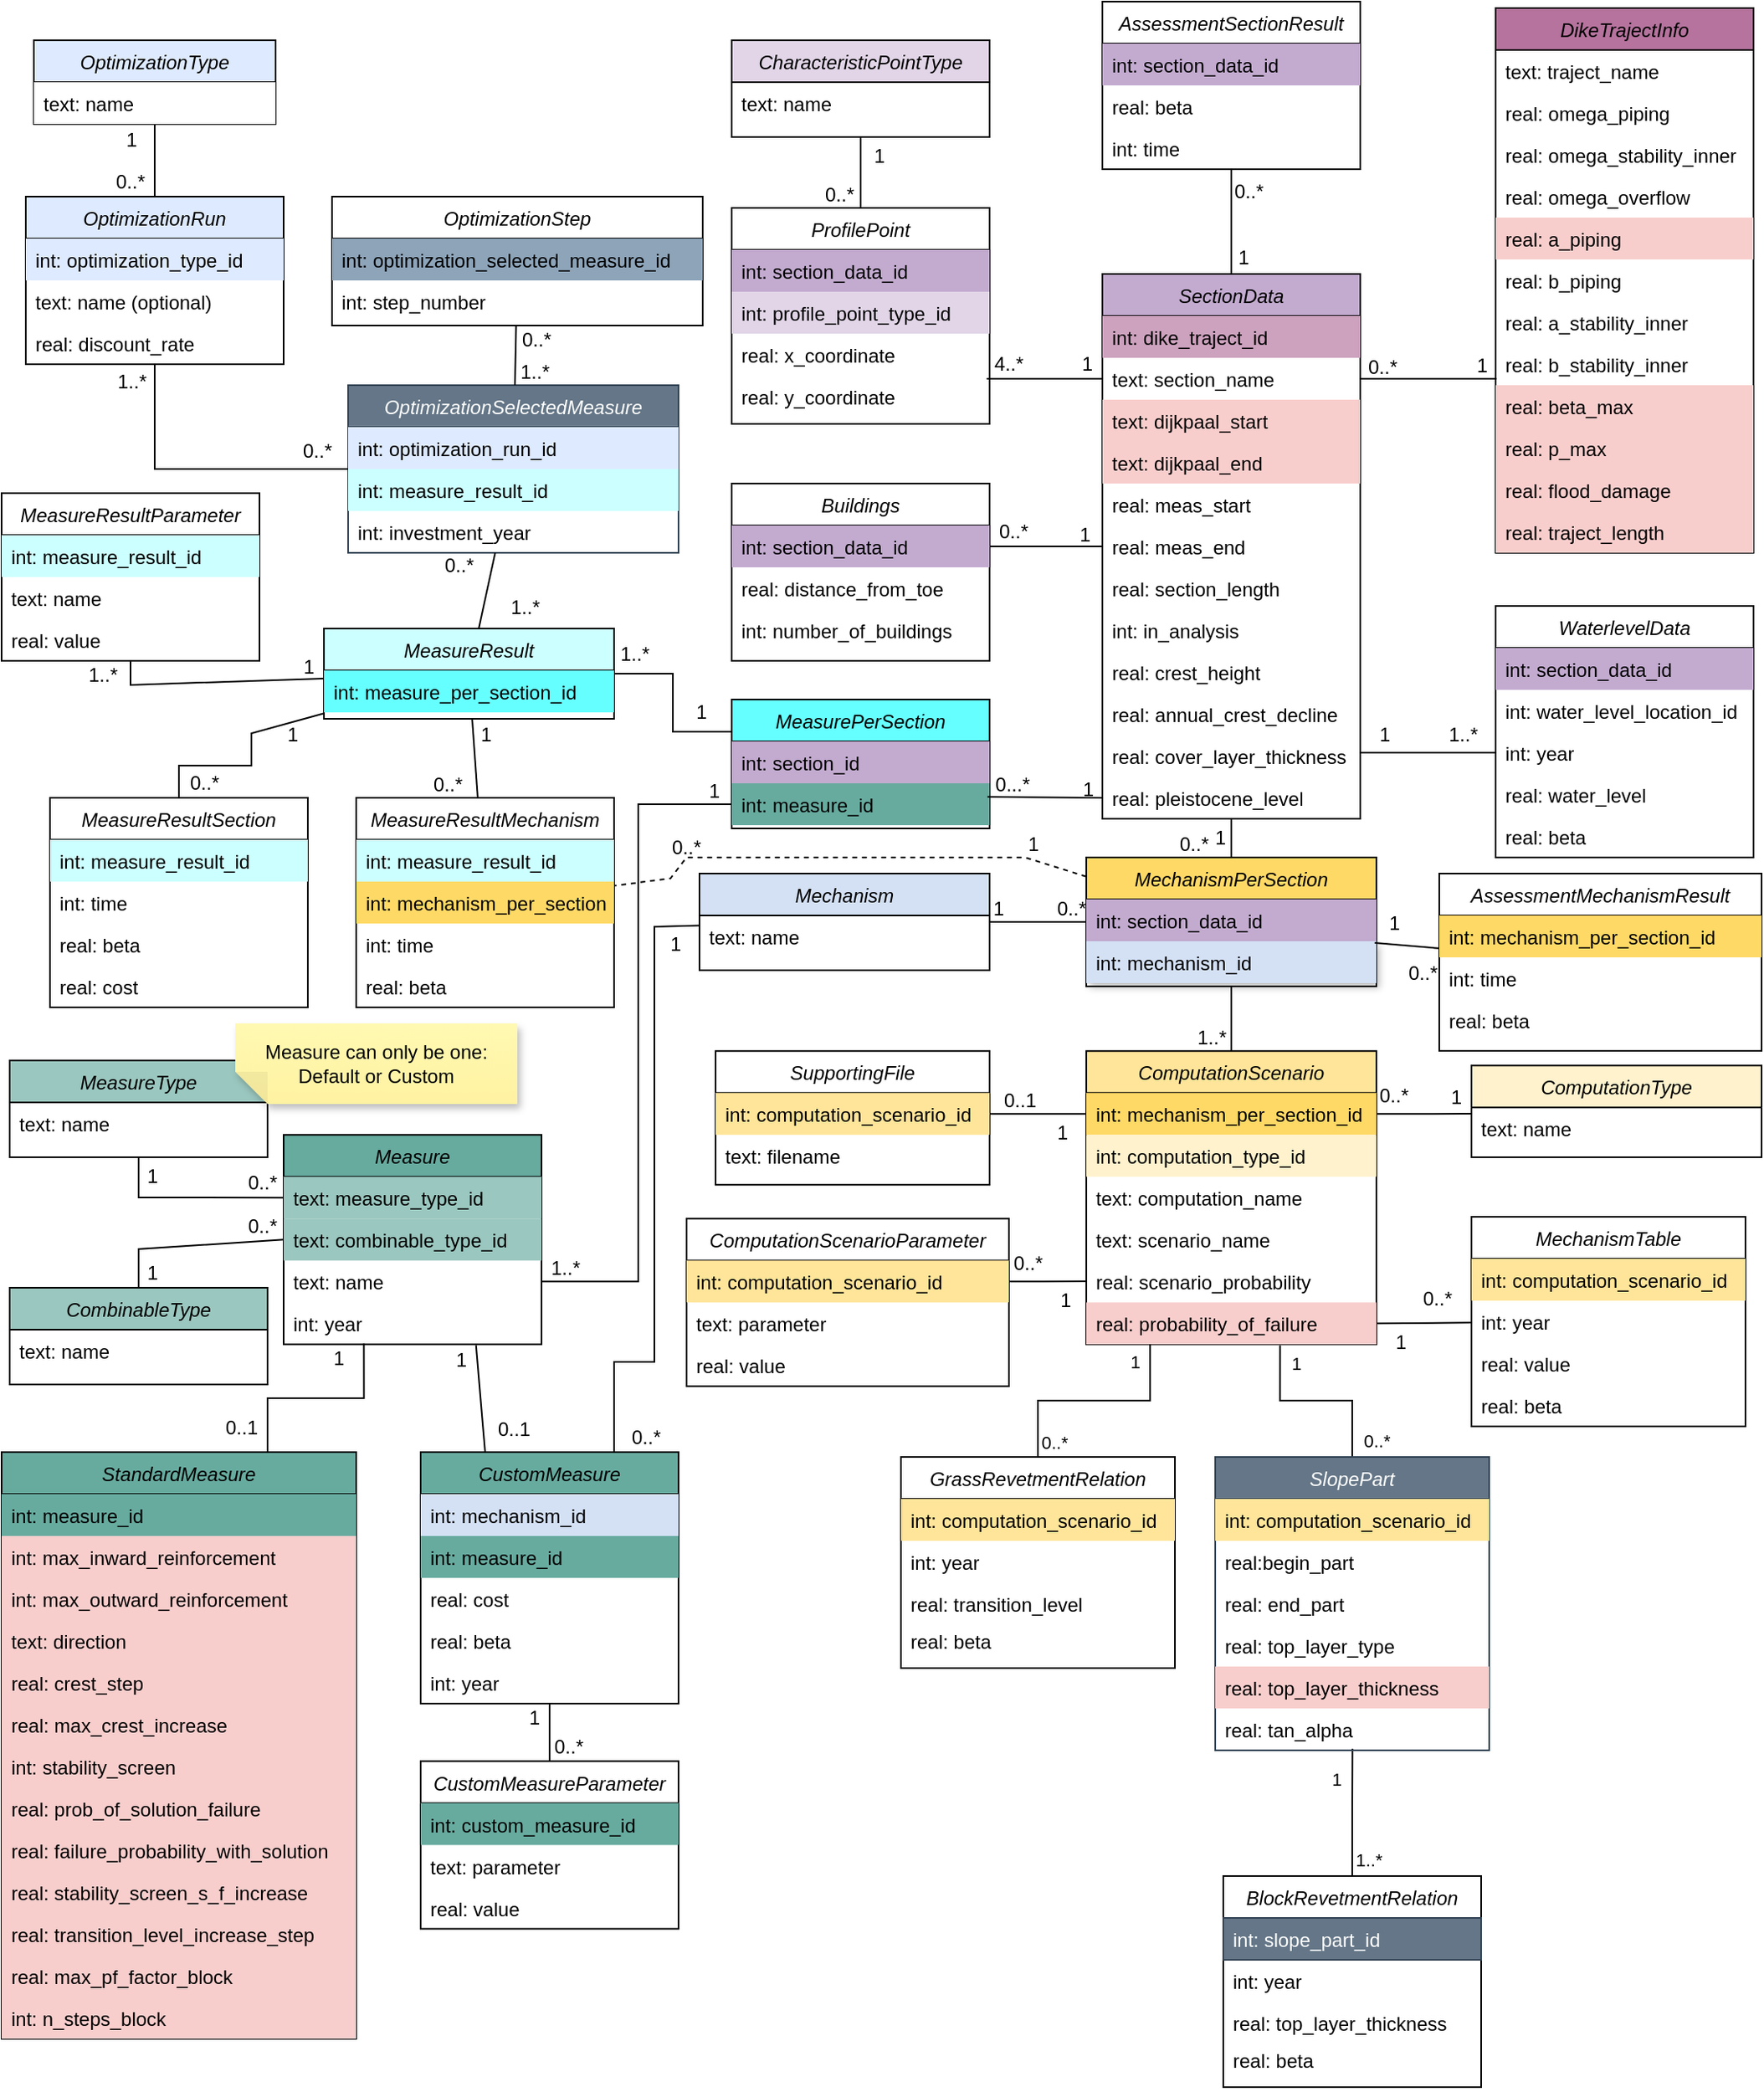 <mxfile version="21.7.5" type="device">
  <diagram name="EntityDiagram" id="T-HeY9lztn7zAXqoHGck">
    <mxGraphModel dx="1418" dy="1678" grid="1" gridSize="10" guides="1" tooltips="1" connect="1" arrows="1" fold="1" page="1" pageScale="1" pageWidth="1100" pageHeight="850" background="#ffffff" math="0" shadow="0">
      <root>
        <mxCell id="iij-sJ3s8TavJlbYBpzY-0" />
        <mxCell id="iij-sJ3s8TavJlbYBpzY-1" parent="iij-sJ3s8TavJlbYBpzY-0" />
        <mxCell id="iij-sJ3s8TavJlbYBpzY-30" value="SectionData" style="swimlane;fontStyle=2;align=center;verticalAlign=top;childLayout=stackLayout;horizontal=1;startSize=26;horizontalStack=0;resizeParent=1;resizeLast=0;collapsible=1;marginBottom=0;rounded=0;shadow=0;strokeWidth=1;fillColor=#C3ABD0;" parent="iij-sJ3s8TavJlbYBpzY-1" vertex="1">
          <mxGeometry x="688" y="-645" width="160" height="338" as="geometry">
            <mxRectangle x="230" y="140" width="160" height="26" as="alternateBounds" />
          </mxGeometry>
        </mxCell>
        <mxCell id="U5uztu8Wk9COfDk5JMuz-16" value="int: dike_traject_id" style="text;align=left;verticalAlign=top;spacingLeft=4;spacingRight=4;overflow=hidden;rotatable=0;points=[[0,0.5],[1,0.5]];portConstraint=eastwest;fillColor=#CDA2BE;" parent="iij-sJ3s8TavJlbYBpzY-30" vertex="1">
          <mxGeometry y="26" width="160" height="26" as="geometry" />
        </mxCell>
        <mxCell id="iij-sJ3s8TavJlbYBpzY-31" value="text: section_name" style="text;align=left;verticalAlign=top;spacingLeft=4;spacingRight=4;overflow=hidden;rotatable=0;points=[[0,0.5],[1,0.5]];portConstraint=eastwest;rounded=0;shadow=0;html=0;" parent="iij-sJ3s8TavJlbYBpzY-30" vertex="1">
          <mxGeometry y="52" width="160" height="26" as="geometry" />
        </mxCell>
        <mxCell id="iij-sJ3s8TavJlbYBpzY-32" value="text: dijkpaal_start" style="text;align=left;verticalAlign=top;spacingLeft=4;spacingRight=4;overflow=hidden;rotatable=0;points=[[0,0.5],[1,0.5]];portConstraint=eastwest;rounded=0;shadow=0;html=0;fillColor=#F8CECC;" parent="iij-sJ3s8TavJlbYBpzY-30" vertex="1">
          <mxGeometry y="78" width="160" height="26" as="geometry" />
        </mxCell>
        <mxCell id="iij-sJ3s8TavJlbYBpzY-33" value="text: dijkpaal_end" style="text;align=left;verticalAlign=top;spacingLeft=4;spacingRight=4;overflow=hidden;rotatable=0;points=[[0,0.5],[1,0.5]];portConstraint=eastwest;rounded=0;shadow=0;html=0;fillColor=#F8CECC;" parent="iij-sJ3s8TavJlbYBpzY-30" vertex="1">
          <mxGeometry y="104" width="160" height="26" as="geometry" />
        </mxCell>
        <mxCell id="iij-sJ3s8TavJlbYBpzY-34" value="real: meas_start" style="text;align=left;verticalAlign=top;spacingLeft=4;spacingRight=4;overflow=hidden;rotatable=0;points=[[0,0.5],[1,0.5]];portConstraint=eastwest;rounded=0;shadow=0;html=0;" parent="iij-sJ3s8TavJlbYBpzY-30" vertex="1">
          <mxGeometry y="130" width="160" height="26" as="geometry" />
        </mxCell>
        <mxCell id="iij-sJ3s8TavJlbYBpzY-35" value="real: meas_end" style="text;align=left;verticalAlign=top;spacingLeft=4;spacingRight=4;overflow=hidden;rotatable=0;points=[[0,0.5],[1,0.5]];portConstraint=eastwest;rounded=0;shadow=0;html=0;" parent="iij-sJ3s8TavJlbYBpzY-30" vertex="1">
          <mxGeometry y="156" width="160" height="26" as="geometry" />
        </mxCell>
        <mxCell id="iij-sJ3s8TavJlbYBpzY-36" value="real: section_length" style="text;align=left;verticalAlign=top;spacingLeft=4;spacingRight=4;overflow=hidden;rotatable=0;points=[[0,0.5],[1,0.5]];portConstraint=eastwest;rounded=0;shadow=0;html=0;" parent="iij-sJ3s8TavJlbYBpzY-30" vertex="1">
          <mxGeometry y="182" width="160" height="26" as="geometry" />
        </mxCell>
        <mxCell id="iij-sJ3s8TavJlbYBpzY-37" value="int: in_analysis" style="text;align=left;verticalAlign=top;spacingLeft=4;spacingRight=4;overflow=hidden;rotatable=0;points=[[0,0.5],[1,0.5]];portConstraint=eastwest;rounded=0;shadow=0;html=0;" parent="iij-sJ3s8TavJlbYBpzY-30" vertex="1">
          <mxGeometry y="208" width="160" height="26" as="geometry" />
        </mxCell>
        <mxCell id="iij-sJ3s8TavJlbYBpzY-38" value="real: crest_height" style="text;align=left;verticalAlign=top;spacingLeft=4;spacingRight=4;overflow=hidden;rotatable=0;points=[[0,0.5],[1,0.5]];portConstraint=eastwest;rounded=0;shadow=0;html=0;" parent="iij-sJ3s8TavJlbYBpzY-30" vertex="1">
          <mxGeometry y="234" width="160" height="26" as="geometry" />
        </mxCell>
        <mxCell id="iij-sJ3s8TavJlbYBpzY-39" value="real: annual_crest_decline" style="text;align=left;verticalAlign=top;spacingLeft=4;spacingRight=4;overflow=hidden;rotatable=0;points=[[0,0.5],[1,0.5]];portConstraint=eastwest;rounded=0;shadow=0;html=0;" parent="iij-sJ3s8TavJlbYBpzY-30" vertex="1">
          <mxGeometry y="260" width="160" height="26" as="geometry" />
        </mxCell>
        <mxCell id="iij-sJ3s8TavJlbYBpzY-40" value="real: cover_layer_thickness" style="text;align=left;verticalAlign=top;spacingLeft=4;spacingRight=4;overflow=hidden;rotatable=0;points=[[0,0.5],[1,0.5]];portConstraint=eastwest;rounded=0;shadow=0;html=0;" parent="iij-sJ3s8TavJlbYBpzY-30" vertex="1">
          <mxGeometry y="286" width="160" height="26" as="geometry" />
        </mxCell>
        <mxCell id="iij-sJ3s8TavJlbYBpzY-41" value="real: pleistocene_level" style="text;align=left;verticalAlign=top;spacingLeft=4;spacingRight=4;overflow=hidden;rotatable=0;points=[[0,0.5],[1,0.5]];portConstraint=eastwest;rounded=0;shadow=0;html=0;" parent="iij-sJ3s8TavJlbYBpzY-30" vertex="1">
          <mxGeometry y="312" width="160" height="26" as="geometry" />
        </mxCell>
        <mxCell id="iij-sJ3s8TavJlbYBpzY-65" value="Buildings" style="swimlane;fontStyle=2;align=center;verticalAlign=top;childLayout=stackLayout;horizontal=1;startSize=26;horizontalStack=0;resizeParent=1;resizeLast=0;collapsible=1;marginBottom=0;rounded=0;shadow=0;strokeWidth=1;" parent="iij-sJ3s8TavJlbYBpzY-1" vertex="1">
          <mxGeometry x="458" y="-515" width="160" height="110" as="geometry">
            <mxRectangle x="230" y="140" width="160" height="26" as="alternateBounds" />
          </mxGeometry>
        </mxCell>
        <mxCell id="iij-sJ3s8TavJlbYBpzY-66" value="int: section_data_id" style="text;align=left;verticalAlign=top;spacingLeft=4;spacingRight=4;overflow=hidden;rotatable=0;points=[[0,0.5],[1,0.5]];portConstraint=eastwest;fillColor=#C3ABD0;" parent="iij-sJ3s8TavJlbYBpzY-65" vertex="1">
          <mxGeometry y="26" width="160" height="26" as="geometry" />
        </mxCell>
        <mxCell id="iij-sJ3s8TavJlbYBpzY-67" value="real: distance_from_toe" style="text;align=left;verticalAlign=top;spacingLeft=4;spacingRight=4;overflow=hidden;rotatable=0;points=[[0,0.5],[1,0.5]];portConstraint=eastwest;rounded=0;shadow=0;html=0;" parent="iij-sJ3s8TavJlbYBpzY-65" vertex="1">
          <mxGeometry y="52" width="160" height="26" as="geometry" />
        </mxCell>
        <mxCell id="iij-sJ3s8TavJlbYBpzY-68" value="int: number_of_buildings" style="text;align=left;verticalAlign=top;spacingLeft=4;spacingRight=4;overflow=hidden;rotatable=0;points=[[0,0.5],[1,0.5]];portConstraint=eastwest;rounded=0;shadow=0;html=0;" parent="iij-sJ3s8TavJlbYBpzY-65" vertex="1">
          <mxGeometry y="78" width="160" height="26" as="geometry" />
        </mxCell>
        <mxCell id="iij-sJ3s8TavJlbYBpzY-2" value="Measure" style="swimlane;fontStyle=2;align=center;verticalAlign=top;childLayout=stackLayout;horizontal=1;startSize=26;horizontalStack=0;resizeParent=1;resizeLast=0;collapsible=1;marginBottom=0;rounded=0;shadow=0;strokeWidth=1;fillColor=#67AB9F;" parent="iij-sJ3s8TavJlbYBpzY-1" vertex="1">
          <mxGeometry x="180" y="-110.87" width="160" height="130" as="geometry">
            <mxRectangle x="230" y="140" width="160" height="26" as="alternateBounds" />
          </mxGeometry>
        </mxCell>
        <mxCell id="iij-sJ3s8TavJlbYBpzY-3" value="text: measure_type_id" style="text;align=left;verticalAlign=top;spacingLeft=4;spacingRight=4;overflow=hidden;rotatable=0;points=[[0,0.5],[1,0.5]];portConstraint=eastwest;rounded=0;shadow=0;html=0;fillColor=#9AC7BF;" parent="iij-sJ3s8TavJlbYBpzY-2" vertex="1">
          <mxGeometry y="26" width="160" height="26" as="geometry" />
        </mxCell>
        <mxCell id="iij-sJ3s8TavJlbYBpzY-4" value="text: combinable_type_id" style="text;align=left;verticalAlign=top;spacingLeft=4;spacingRight=4;overflow=hidden;rotatable=0;points=[[0,0.5],[1,0.5]];portConstraint=eastwest;fillColor=#9AC7BF;" parent="iij-sJ3s8TavJlbYBpzY-2" vertex="1">
          <mxGeometry y="52" width="160" height="26" as="geometry" />
        </mxCell>
        <mxCell id="iij-sJ3s8TavJlbYBpzY-5" value="text: name" style="text;align=left;verticalAlign=top;spacingLeft=4;spacingRight=4;overflow=hidden;rotatable=0;points=[[0,0.5],[1,0.5]];portConstraint=eastwest;rounded=0;shadow=0;html=0;" parent="iij-sJ3s8TavJlbYBpzY-2" vertex="1">
          <mxGeometry y="78" width="160" height="26" as="geometry" />
        </mxCell>
        <mxCell id="iij-sJ3s8TavJlbYBpzY-6" value="int: year" style="text;align=left;verticalAlign=top;spacingLeft=4;spacingRight=4;overflow=hidden;rotatable=0;points=[[0,0.5],[1,0.5]];portConstraint=eastwest;" parent="iij-sJ3s8TavJlbYBpzY-2" vertex="1">
          <mxGeometry y="104" width="160" height="26" as="geometry" />
        </mxCell>
        <mxCell id="iij-sJ3s8TavJlbYBpzY-7" value="ProfilePoint" style="swimlane;fontStyle=2;align=center;verticalAlign=top;childLayout=stackLayout;horizontal=1;startSize=26;horizontalStack=0;resizeParent=1;resizeLast=0;collapsible=1;marginBottom=0;rounded=0;shadow=0;strokeWidth=1;" parent="iij-sJ3s8TavJlbYBpzY-1" vertex="1">
          <mxGeometry x="458" y="-686" width="160" height="134" as="geometry">
            <mxRectangle x="230" y="140" width="160" height="26" as="alternateBounds" />
          </mxGeometry>
        </mxCell>
        <mxCell id="iij-sJ3s8TavJlbYBpzY-8" value="int: section_data_id" style="text;align=left;verticalAlign=top;spacingLeft=4;spacingRight=4;overflow=hidden;rotatable=0;points=[[0,0.5],[1,0.5]];portConstraint=eastwest;fillColor=#C3ABD0;" parent="iij-sJ3s8TavJlbYBpzY-7" vertex="1">
          <mxGeometry y="26" width="160" height="26" as="geometry" />
        </mxCell>
        <mxCell id="iij-sJ3s8TavJlbYBpzY-9" value="int: profile_point_type_id" style="text;align=left;verticalAlign=top;spacingLeft=4;spacingRight=4;overflow=hidden;rotatable=0;points=[[0,0.5],[1,0.5]];portConstraint=eastwest;rounded=0;shadow=0;html=0;fillColor=#E1D5E7;" parent="iij-sJ3s8TavJlbYBpzY-7" vertex="1">
          <mxGeometry y="52" width="160" height="26" as="geometry" />
        </mxCell>
        <mxCell id="iij-sJ3s8TavJlbYBpzY-11" value="real: x_coordinate" style="text;align=left;verticalAlign=top;spacingLeft=4;spacingRight=4;overflow=hidden;rotatable=0;points=[[0,0.5],[1,0.5]];portConstraint=eastwest;rounded=0;shadow=0;html=0;" parent="iij-sJ3s8TavJlbYBpzY-7" vertex="1">
          <mxGeometry y="78" width="160" height="26" as="geometry" />
        </mxCell>
        <mxCell id="iij-sJ3s8TavJlbYBpzY-12" value="real: y_coordinate" style="text;align=left;verticalAlign=top;spacingLeft=4;spacingRight=4;overflow=hidden;rotatable=0;points=[[0,0.5],[1,0.5]];portConstraint=eastwest;rounded=0;shadow=0;html=0;" parent="iij-sJ3s8TavJlbYBpzY-7" vertex="1">
          <mxGeometry y="104" width="160" height="26" as="geometry" />
        </mxCell>
        <mxCell id="iij-sJ3s8TavJlbYBpzY-13" value="MechanismTable" style="swimlane;fontStyle=2;align=center;verticalAlign=top;childLayout=stackLayout;horizontal=1;startSize=26;horizontalStack=0;resizeParent=1;resizeLast=0;collapsible=1;marginBottom=0;rounded=0;shadow=0;strokeWidth=1;fillColor=none;" parent="iij-sJ3s8TavJlbYBpzY-1" vertex="1">
          <mxGeometry x="917" y="-60" width="170" height="130" as="geometry">
            <mxRectangle x="230" y="140" width="160" height="26" as="alternateBounds" />
          </mxGeometry>
        </mxCell>
        <mxCell id="iij-sJ3s8TavJlbYBpzY-14" value="int: computation_scenario_id" style="text;align=left;verticalAlign=top;spacingLeft=4;spacingRight=4;overflow=hidden;rotatable=0;points=[[0,0.5],[1,0.5]];portConstraint=eastwest;rounded=0;shadow=0;html=0;fillColor=#FFE599;" parent="iij-sJ3s8TavJlbYBpzY-13" vertex="1">
          <mxGeometry y="26" width="170" height="26" as="geometry" />
        </mxCell>
        <mxCell id="iij-sJ3s8TavJlbYBpzY-15" value="int: year" style="text;align=left;verticalAlign=top;spacingLeft=4;spacingRight=4;overflow=hidden;rotatable=0;points=[[0,0.5],[1,0.5]];portConstraint=eastwest;rounded=0;shadow=0;html=0;" parent="iij-sJ3s8TavJlbYBpzY-13" vertex="1">
          <mxGeometry y="52" width="170" height="26" as="geometry" />
        </mxCell>
        <mxCell id="iij-sJ3s8TavJlbYBpzY-16" value="real: value" style="text;align=left;verticalAlign=top;spacingLeft=4;spacingRight=4;overflow=hidden;rotatable=0;points=[[0,0.5],[1,0.5]];portConstraint=eastwest;rounded=0;shadow=0;html=0;" parent="iij-sJ3s8TavJlbYBpzY-13" vertex="1">
          <mxGeometry y="78" width="170" height="26" as="geometry" />
        </mxCell>
        <mxCell id="iij-sJ3s8TavJlbYBpzY-17" value="real: beta" style="text;align=left;verticalAlign=top;spacingLeft=4;spacingRight=4;overflow=hidden;rotatable=0;points=[[0,0.5],[1,0.5]];portConstraint=eastwest;rounded=0;shadow=0;html=0;" parent="iij-sJ3s8TavJlbYBpzY-13" vertex="1">
          <mxGeometry y="104" width="170" height="26" as="geometry" />
        </mxCell>
        <mxCell id="iij-sJ3s8TavJlbYBpzY-18" value="MechanismPerSection" style="swimlane;fontStyle=2;align=center;verticalAlign=top;childLayout=stackLayout;horizontal=1;startSize=26;horizontalStack=0;resizeParent=1;resizeLast=0;collapsible=1;marginBottom=0;rounded=0;shadow=0;strokeWidth=1;fillColor=#FFD966;" parent="iij-sJ3s8TavJlbYBpzY-1" vertex="1">
          <mxGeometry x="678" y="-283" width="180" height="80" as="geometry">
            <mxRectangle x="230" y="140" width="160" height="26" as="alternateBounds" />
          </mxGeometry>
        </mxCell>
        <mxCell id="iij-sJ3s8TavJlbYBpzY-19" value="int: section_data_id" style="text;align=left;verticalAlign=top;spacingLeft=4;spacingRight=4;overflow=hidden;rotatable=0;points=[[0,0.5],[1,0.5]];portConstraint=eastwest;fillColor=#C3ABD0;" parent="iij-sJ3s8TavJlbYBpzY-18" vertex="1">
          <mxGeometry y="26" width="180" height="26" as="geometry" />
        </mxCell>
        <mxCell id="iij-sJ3s8TavJlbYBpzY-20" value="int: mechanism_id" style="text;align=left;verticalAlign=top;spacingLeft=4;spacingRight=4;overflow=hidden;rotatable=0;points=[[0,0.5],[1,0.5]];portConstraint=eastwest;rounded=0;shadow=1;html=0;fillColor=#D4E1F5;" parent="iij-sJ3s8TavJlbYBpzY-18" vertex="1">
          <mxGeometry y="52" width="180" height="26" as="geometry" />
        </mxCell>
        <mxCell id="iij-sJ3s8TavJlbYBpzY-21" value="MeasurePerSection" style="swimlane;fontStyle=2;align=center;verticalAlign=top;childLayout=stackLayout;horizontal=1;startSize=26;horizontalStack=0;resizeParent=1;resizeLast=0;collapsible=1;marginBottom=0;rounded=0;shadow=0;strokeWidth=1;fillColor=#66FFFF;" parent="iij-sJ3s8TavJlbYBpzY-1" vertex="1">
          <mxGeometry x="458" y="-381" width="160" height="80" as="geometry">
            <mxRectangle x="230" y="140" width="160" height="26" as="alternateBounds" />
          </mxGeometry>
        </mxCell>
        <mxCell id="iij-sJ3s8TavJlbYBpzY-22" value="int: section_id" style="text;align=left;verticalAlign=top;spacingLeft=4;spacingRight=4;overflow=hidden;rotatable=0;points=[[0,0.5],[1,0.5]];portConstraint=eastwest;fillColor=#C3ABD0;" parent="iij-sJ3s8TavJlbYBpzY-21" vertex="1">
          <mxGeometry y="26" width="160" height="26" as="geometry" />
        </mxCell>
        <mxCell id="iij-sJ3s8TavJlbYBpzY-23" value="int: measure_id" style="text;align=left;verticalAlign=top;spacingLeft=4;spacingRight=4;overflow=hidden;rotatable=0;points=[[0,0.5],[1,0.5]];portConstraint=eastwest;rounded=0;shadow=0;html=0;fillColor=#67AB9F;" parent="iij-sJ3s8TavJlbYBpzY-21" vertex="1">
          <mxGeometry y="52" width="160" height="26" as="geometry" />
        </mxCell>
        <mxCell id="iij-sJ3s8TavJlbYBpzY-24" value="WaterlevelData" style="swimlane;fontStyle=2;align=center;verticalAlign=top;childLayout=stackLayout;horizontal=1;startSize=26;horizontalStack=0;resizeParent=1;resizeLast=0;collapsible=1;marginBottom=0;rounded=0;shadow=0;strokeWidth=1;" parent="iij-sJ3s8TavJlbYBpzY-1" vertex="1">
          <mxGeometry x="932" y="-439" width="160" height="156" as="geometry">
            <mxRectangle x="230" y="140" width="160" height="26" as="alternateBounds" />
          </mxGeometry>
        </mxCell>
        <mxCell id="iij-sJ3s8TavJlbYBpzY-25" value="int: section_data_id" style="text;align=left;verticalAlign=top;spacingLeft=4;spacingRight=4;overflow=hidden;rotatable=0;points=[[0,0.5],[1,0.5]];portConstraint=eastwest;fillColor=#C3ABD0;" parent="iij-sJ3s8TavJlbYBpzY-24" vertex="1">
          <mxGeometry y="26" width="160" height="26" as="geometry" />
        </mxCell>
        <mxCell id="iij-sJ3s8TavJlbYBpzY-26" value="int: water_level_location_id" style="text;align=left;verticalAlign=top;spacingLeft=4;spacingRight=4;overflow=hidden;rotatable=0;points=[[0,0.5],[1,0.5]];portConstraint=eastwest;" parent="iij-sJ3s8TavJlbYBpzY-24" vertex="1">
          <mxGeometry y="52" width="160" height="26" as="geometry" />
        </mxCell>
        <mxCell id="iij-sJ3s8TavJlbYBpzY-27" value="int: year" style="text;align=left;verticalAlign=top;spacingLeft=4;spacingRight=4;overflow=hidden;rotatable=0;points=[[0,0.5],[1,0.5]];portConstraint=eastwest;rounded=0;shadow=0;html=0;" parent="iij-sJ3s8TavJlbYBpzY-24" vertex="1">
          <mxGeometry y="78" width="160" height="26" as="geometry" />
        </mxCell>
        <mxCell id="iij-sJ3s8TavJlbYBpzY-28" value="real: water_level" style="text;align=left;verticalAlign=top;spacingLeft=4;spacingRight=4;overflow=hidden;rotatable=0;points=[[0,0.5],[1,0.5]];portConstraint=eastwest;rounded=0;shadow=0;html=0;" parent="iij-sJ3s8TavJlbYBpzY-24" vertex="1">
          <mxGeometry y="104" width="160" height="26" as="geometry" />
        </mxCell>
        <mxCell id="iij-sJ3s8TavJlbYBpzY-29" value="real: beta" style="text;align=left;verticalAlign=top;spacingLeft=4;spacingRight=4;overflow=hidden;rotatable=0;points=[[0,0.5],[1,0.5]];portConstraint=eastwest;rounded=0;shadow=0;html=0;" parent="iij-sJ3s8TavJlbYBpzY-24" vertex="1">
          <mxGeometry y="130" width="160" height="26" as="geometry" />
        </mxCell>
        <mxCell id="iij-sJ3s8TavJlbYBpzY-42" value="ComputationScenarioParameter" style="swimlane;fontStyle=2;align=center;verticalAlign=top;childLayout=stackLayout;horizontal=1;startSize=26;horizontalStack=0;resizeParent=1;resizeLast=0;collapsible=1;marginBottom=0;rounded=0;shadow=0;strokeWidth=1;fillColor=none;" parent="iij-sJ3s8TavJlbYBpzY-1" vertex="1">
          <mxGeometry x="430" y="-58.87" width="200" height="104" as="geometry">
            <mxRectangle x="230" y="140" width="160" height="26" as="alternateBounds" />
          </mxGeometry>
        </mxCell>
        <mxCell id="iij-sJ3s8TavJlbYBpzY-43" value="int: computation_scenario_id" style="text;align=left;verticalAlign=top;spacingLeft=4;spacingRight=4;overflow=hidden;rotatable=0;points=[[0,0.5],[1,0.5]];portConstraint=eastwest;rounded=0;shadow=0;html=0;fillColor=#FFE599;" parent="iij-sJ3s8TavJlbYBpzY-42" vertex="1">
          <mxGeometry y="26" width="200" height="26" as="geometry" />
        </mxCell>
        <mxCell id="iij-sJ3s8TavJlbYBpzY-44" value="text: parameter" style="text;align=left;verticalAlign=top;spacingLeft=4;spacingRight=4;overflow=hidden;rotatable=0;points=[[0,0.5],[1,0.5]];portConstraint=eastwest;rounded=0;shadow=0;html=0;" parent="iij-sJ3s8TavJlbYBpzY-42" vertex="1">
          <mxGeometry y="52" width="200" height="26" as="geometry" />
        </mxCell>
        <mxCell id="iij-sJ3s8TavJlbYBpzY-45" value="real: value" style="text;align=left;verticalAlign=top;spacingLeft=4;spacingRight=4;overflow=hidden;rotatable=0;points=[[0,0.5],[1,0.5]];portConstraint=eastwest;rounded=0;shadow=0;html=0;" parent="iij-sJ3s8TavJlbYBpzY-42" vertex="1">
          <mxGeometry y="78" width="200" height="26" as="geometry" />
        </mxCell>
        <mxCell id="q7VNS2lA_zCi68RHBkZj-22" style="edgeStyle=orthogonalEdgeStyle;rounded=0;orthogonalLoop=1;jettySize=auto;html=1;exitX=1;exitY=0.5;exitDx=0;exitDy=0;entryX=1.001;entryY=-0.002;entryDx=0;entryDy=0;entryPerimeter=0;" parent="iij-sJ3s8TavJlbYBpzY-42" source="iij-sJ3s8TavJlbYBpzY-42" target="iij-sJ3s8TavJlbYBpzY-44" edge="1">
          <mxGeometry relative="1" as="geometry" />
        </mxCell>
        <mxCell id="iij-sJ3s8TavJlbYBpzY-46" value="ComputationScenario" style="swimlane;fontStyle=2;align=center;verticalAlign=top;childLayout=stackLayout;horizontal=1;startSize=26;horizontalStack=0;resizeParent=1;resizeLast=0;collapsible=1;marginBottom=0;rounded=0;shadow=0;strokeWidth=1;fillColor=#FFE599;" parent="iij-sJ3s8TavJlbYBpzY-1" vertex="1">
          <mxGeometry x="678" y="-162.87" width="180" height="182" as="geometry">
            <mxRectangle x="230" y="140" width="160" height="26" as="alternateBounds" />
          </mxGeometry>
        </mxCell>
        <mxCell id="iij-sJ3s8TavJlbYBpzY-47" value="int: mechanism_per_section_id" style="text;align=left;verticalAlign=top;spacingLeft=4;spacingRight=4;overflow=hidden;rotatable=0;points=[[0,0.5],[1,0.5]];portConstraint=eastwest;rounded=0;shadow=0;html=0;fillColor=#FFD966;" parent="iij-sJ3s8TavJlbYBpzY-46" vertex="1">
          <mxGeometry y="26" width="180" height="26" as="geometry" />
        </mxCell>
        <mxCell id="iij-sJ3s8TavJlbYBpzY-48" value="int: computation_type_id" style="text;align=left;verticalAlign=top;spacingLeft=4;spacingRight=4;overflow=hidden;rotatable=0;points=[[0,0.5],[1,0.5]];portConstraint=eastwest;rounded=0;shadow=0;html=0;fillColor=#FFF2CC;" parent="iij-sJ3s8TavJlbYBpzY-46" vertex="1">
          <mxGeometry y="52" width="180" height="26" as="geometry" />
        </mxCell>
        <mxCell id="iij-sJ3s8TavJlbYBpzY-49" value="text: computation_name" style="text;align=left;verticalAlign=top;spacingLeft=4;spacingRight=4;overflow=hidden;rotatable=0;points=[[0,0.5],[1,0.5]];portConstraint=eastwest;rounded=0;shadow=0;html=0;" parent="iij-sJ3s8TavJlbYBpzY-46" vertex="1">
          <mxGeometry y="78" width="180" height="26" as="geometry" />
        </mxCell>
        <mxCell id="q7VNS2lA_zCi68RHBkZj-20" value="text: scenario_name" style="text;align=left;verticalAlign=top;spacingLeft=4;spacingRight=4;overflow=hidden;rotatable=0;points=[[0,0.5],[1,0.5]];portConstraint=eastwest;rounded=0;shadow=0;html=0;" parent="iij-sJ3s8TavJlbYBpzY-46" vertex="1">
          <mxGeometry y="104" width="180" height="26" as="geometry" />
        </mxCell>
        <mxCell id="iij-sJ3s8TavJlbYBpzY-51" value="real: scenario_probability" style="text;align=left;verticalAlign=top;spacingLeft=4;spacingRight=4;overflow=hidden;rotatable=0;points=[[0,0.5],[1,0.5]];portConstraint=eastwest;rounded=0;shadow=0;html=0;" parent="iij-sJ3s8TavJlbYBpzY-46" vertex="1">
          <mxGeometry y="130" width="180" height="26" as="geometry" />
        </mxCell>
        <mxCell id="iij-sJ3s8TavJlbYBpzY-52" value="real: probability_of_failure" style="text;align=left;verticalAlign=top;spacingLeft=4;spacingRight=4;overflow=hidden;rotatable=0;points=[[0,0.5],[1,0.5]];portConstraint=eastwest;rounded=0;shadow=0;html=0;fillColor=#F8CECC;" parent="iij-sJ3s8TavJlbYBpzY-46" vertex="1">
          <mxGeometry y="156" width="180" height="26" as="geometry" />
        </mxCell>
        <mxCell id="iij-sJ3s8TavJlbYBpzY-53" value="" style="endArrow=none;html=1;rounded=0;entryX=0.992;entryY=0.324;entryDx=0;entryDy=0;exitX=0;exitY=0.5;exitDx=0;exitDy=0;entryPerimeter=0;" parent="iij-sJ3s8TavJlbYBpzY-1" source="iij-sJ3s8TavJlbYBpzY-41" target="iij-sJ3s8TavJlbYBpzY-23" edge="1">
          <mxGeometry relative="1" as="geometry">
            <mxPoint x="782" y="-325" as="sourcePoint" />
            <mxPoint x="942" y="-325" as="targetPoint" />
            <Array as="points" />
          </mxGeometry>
        </mxCell>
        <mxCell id="iij-sJ3s8TavJlbYBpzY-54" value="1" style="resizable=0;html=1;whiteSpace=wrap;align=left;verticalAlign=bottom;" parent="iij-sJ3s8TavJlbYBpzY-53" connectable="0" vertex="1">
          <mxGeometry x="-1" relative="1" as="geometry">
            <mxPoint x="-14" y="3" as="offset" />
          </mxGeometry>
        </mxCell>
        <mxCell id="iij-sJ3s8TavJlbYBpzY-55" value="0...*" style="resizable=0;html=1;whiteSpace=wrap;align=right;verticalAlign=bottom;" parent="iij-sJ3s8TavJlbYBpzY-53" connectable="0" vertex="1">
          <mxGeometry x="1" relative="1" as="geometry">
            <mxPoint x="28" y="1" as="offset" />
          </mxGeometry>
        </mxCell>
        <mxCell id="iij-sJ3s8TavJlbYBpzY-56" value="" style="endArrow=none;html=1;rounded=0;exitX=0;exitY=0.5;exitDx=0;exitDy=0;entryX=1;entryY=0.5;entryDx=0;entryDy=0;" parent="iij-sJ3s8TavJlbYBpzY-1" source="iij-sJ3s8TavJlbYBpzY-35" target="iij-sJ3s8TavJlbYBpzY-66" edge="1">
          <mxGeometry relative="1" as="geometry">
            <mxPoint x="688.0" y="-450" as="sourcePoint" />
            <mxPoint x="638.0" y="-450" as="targetPoint" />
          </mxGeometry>
        </mxCell>
        <mxCell id="iij-sJ3s8TavJlbYBpzY-57" value="1" style="resizable=0;html=1;whiteSpace=wrap;align=left;verticalAlign=bottom;" parent="iij-sJ3s8TavJlbYBpzY-56" connectable="0" vertex="1">
          <mxGeometry x="-1" relative="1" as="geometry">
            <mxPoint x="-16" y="1" as="offset" />
          </mxGeometry>
        </mxCell>
        <mxCell id="iij-sJ3s8TavJlbYBpzY-58" value="0..*" style="resizable=0;html=1;whiteSpace=wrap;align=right;verticalAlign=bottom;" parent="iij-sJ3s8TavJlbYBpzY-56" connectable="0" vertex="1">
          <mxGeometry x="1" relative="1" as="geometry">
            <mxPoint x="25" y="-1" as="offset" />
          </mxGeometry>
        </mxCell>
        <mxCell id="iij-sJ3s8TavJlbYBpzY-59" value="" style="endArrow=none;html=1;rounded=0;" parent="iij-sJ3s8TavJlbYBpzY-1" source="iij-sJ3s8TavJlbYBpzY-18" target="iij-sJ3s8TavJlbYBpzY-46" edge="1">
          <mxGeometry relative="1" as="geometry">
            <mxPoint x="802" y="-423" as="sourcePoint" />
            <mxPoint x="962" y="-423" as="targetPoint" />
          </mxGeometry>
        </mxCell>
        <mxCell id="iij-sJ3s8TavJlbYBpzY-60" value="1" style="resizable=0;html=1;whiteSpace=wrap;align=left;verticalAlign=bottom;" parent="iij-sJ3s8TavJlbYBpzY-59" connectable="0" vertex="1">
          <mxGeometry x="-1" relative="1" as="geometry">
            <mxPoint x="90" y="-148" as="offset" />
          </mxGeometry>
        </mxCell>
        <mxCell id="iij-sJ3s8TavJlbYBpzY-61" value="1..*" style="resizable=0;html=1;whiteSpace=wrap;align=right;verticalAlign=bottom;fillColor=none;" parent="iij-sJ3s8TavJlbYBpzY-59" connectable="0" vertex="1">
          <mxGeometry x="1" relative="1" as="geometry">
            <mxPoint x="-2" as="offset" />
          </mxGeometry>
        </mxCell>
        <mxCell id="iij-sJ3s8TavJlbYBpzY-62" value="" style="endArrow=none;html=1;rounded=0;exitX=0;exitY=0.5;exitDx=0;exitDy=0;entryX=1;entryY=0.5;entryDx=0;entryDy=0;edgeStyle=orthogonalEdgeStyle;" parent="iij-sJ3s8TavJlbYBpzY-1" source="iij-sJ3s8TavJlbYBpzY-23" target="iij-sJ3s8TavJlbYBpzY-5" edge="1">
          <mxGeometry relative="1" as="geometry">
            <mxPoint x="802" y="-481" as="sourcePoint" />
            <mxPoint x="962" y="-481" as="targetPoint" />
            <Array as="points">
              <mxPoint x="400" y="-316" />
              <mxPoint x="400" y="-20" />
            </Array>
          </mxGeometry>
        </mxCell>
        <mxCell id="iij-sJ3s8TavJlbYBpzY-63" value="1" style="resizable=0;html=1;whiteSpace=wrap;align=left;verticalAlign=bottom;" parent="iij-sJ3s8TavJlbYBpzY-62" connectable="0" vertex="1">
          <mxGeometry x="-1" relative="1" as="geometry">
            <mxPoint x="-16" as="offset" />
          </mxGeometry>
        </mxCell>
        <mxCell id="iij-sJ3s8TavJlbYBpzY-64" value="1..*" style="resizable=0;html=1;whiteSpace=wrap;align=right;verticalAlign=bottom;" parent="iij-sJ3s8TavJlbYBpzY-62" connectable="0" vertex="1">
          <mxGeometry x="1" relative="1" as="geometry">
            <mxPoint x="25" as="offset" />
          </mxGeometry>
        </mxCell>
        <mxCell id="iij-sJ3s8TavJlbYBpzY-69" value="" style="endArrow=none;html=1;rounded=0;exitX=1;exitY=0.5;exitDx=0;exitDy=0;" parent="iij-sJ3s8TavJlbYBpzY-1" source="iij-sJ3s8TavJlbYBpzY-52" target="iij-sJ3s8TavJlbYBpzY-13" edge="1">
          <mxGeometry relative="1" as="geometry">
            <mxPoint x="818" y="49" as="sourcePoint" />
            <mxPoint x="1362" y="-152.87" as="targetPoint" />
            <Array as="points" />
          </mxGeometry>
        </mxCell>
        <mxCell id="iij-sJ3s8TavJlbYBpzY-70" value="1" style="resizable=0;html=1;whiteSpace=wrap;align=left;verticalAlign=bottom;" parent="iij-sJ3s8TavJlbYBpzY-69" connectable="0" vertex="1">
          <mxGeometry x="-1" relative="1" as="geometry">
            <mxPoint x="10" y="20" as="offset" />
          </mxGeometry>
        </mxCell>
        <mxCell id="iij-sJ3s8TavJlbYBpzY-71" value="0..*" style="resizable=0;html=1;whiteSpace=wrap;align=right;verticalAlign=bottom;" parent="iij-sJ3s8TavJlbYBpzY-69" connectable="0" vertex="1">
          <mxGeometry x="1" relative="1" as="geometry">
            <mxPoint x="-10" y="-6" as="offset" />
          </mxGeometry>
        </mxCell>
        <mxCell id="iij-sJ3s8TavJlbYBpzY-75" value="Mechanism" style="swimlane;fontStyle=2;align=center;verticalAlign=top;childLayout=stackLayout;horizontal=1;startSize=26;horizontalStack=0;resizeParent=1;resizeLast=0;collapsible=1;marginBottom=0;rounded=0;shadow=0;strokeWidth=1;fillColor=#D4E1F5;" parent="iij-sJ3s8TavJlbYBpzY-1" vertex="1">
          <mxGeometry x="438" y="-273" width="180" height="60" as="geometry">
            <mxRectangle x="230" y="140" width="160" height="26" as="alternateBounds" />
          </mxGeometry>
        </mxCell>
        <mxCell id="iij-sJ3s8TavJlbYBpzY-76" value="text: name" style="text;align=left;verticalAlign=top;spacingLeft=4;spacingRight=4;overflow=hidden;rotatable=0;points=[[0,0.5],[1,0.5]];portConstraint=eastwest;rounded=0;shadow=0;html=0;" parent="iij-sJ3s8TavJlbYBpzY-75" vertex="1">
          <mxGeometry y="26" width="180" height="26" as="geometry" />
        </mxCell>
        <mxCell id="iij-sJ3s8TavJlbYBpzY-77" value="CharacteristicPointType" style="swimlane;fontStyle=2;align=center;verticalAlign=top;childLayout=stackLayout;horizontal=1;startSize=26;horizontalStack=0;resizeParent=1;resizeLast=0;collapsible=1;marginBottom=0;rounded=0;shadow=0;strokeWidth=1;fillColor=#E1D5E7;" parent="iij-sJ3s8TavJlbYBpzY-1" vertex="1">
          <mxGeometry x="458" y="-790" width="160" height="60" as="geometry">
            <mxRectangle x="230" y="140" width="160" height="26" as="alternateBounds" />
          </mxGeometry>
        </mxCell>
        <mxCell id="iij-sJ3s8TavJlbYBpzY-78" value="text: name" style="text;align=left;verticalAlign=top;spacingLeft=4;spacingRight=4;overflow=hidden;rotatable=0;points=[[0,0.5],[1,0.5]];portConstraint=eastwest;" parent="iij-sJ3s8TavJlbYBpzY-77" vertex="1">
          <mxGeometry y="26" width="160" height="26" as="geometry" />
        </mxCell>
        <mxCell id="iij-sJ3s8TavJlbYBpzY-79" value="" style="endArrow=none;html=1;rounded=0;" parent="iij-sJ3s8TavJlbYBpzY-1" source="iij-sJ3s8TavJlbYBpzY-18" target="iij-sJ3s8TavJlbYBpzY-75" edge="1">
          <mxGeometry relative="1" as="geometry">
            <mxPoint x="802" y="-220" as="sourcePoint" />
            <mxPoint x="628" y="-218" as="targetPoint" />
          </mxGeometry>
        </mxCell>
        <mxCell id="iij-sJ3s8TavJlbYBpzY-80" value="0..*" style="resizable=0;html=1;whiteSpace=wrap;align=left;verticalAlign=bottom;" parent="iij-sJ3s8TavJlbYBpzY-79" connectable="0" vertex="1">
          <mxGeometry x="-1" relative="1" as="geometry">
            <mxPoint x="-20" as="offset" />
          </mxGeometry>
        </mxCell>
        <mxCell id="iij-sJ3s8TavJlbYBpzY-81" value="1" style="resizable=0;html=1;whiteSpace=wrap;align=right;verticalAlign=bottom;" parent="iij-sJ3s8TavJlbYBpzY-79" connectable="0" vertex="1">
          <mxGeometry x="1" relative="1" as="geometry">
            <mxPoint x="10" as="offset" />
          </mxGeometry>
        </mxCell>
        <mxCell id="iij-sJ3s8TavJlbYBpzY-82" value="" style="endArrow=none;html=1;rounded=0;exitX=0.989;exitY=0.076;exitDx=0;exitDy=0;exitPerimeter=0;" parent="iij-sJ3s8TavJlbYBpzY-1" source="iij-sJ3s8TavJlbYBpzY-12" target="iij-sJ3s8TavJlbYBpzY-31" edge="1">
          <mxGeometry relative="1" as="geometry">
            <mxPoint x="522" y="-555" as="sourcePoint" />
            <mxPoint x="592" y="-555" as="targetPoint" />
          </mxGeometry>
        </mxCell>
        <mxCell id="iij-sJ3s8TavJlbYBpzY-83" value="4..*" style="resizable=0;html=1;whiteSpace=wrap;align=left;verticalAlign=bottom;" parent="iij-sJ3s8TavJlbYBpzY-82" connectable="0" vertex="1">
          <mxGeometry x="-1" relative="1" as="geometry">
            <mxPoint x="3" as="offset" />
          </mxGeometry>
        </mxCell>
        <mxCell id="iij-sJ3s8TavJlbYBpzY-84" value="1" style="resizable=0;html=1;whiteSpace=wrap;align=right;verticalAlign=bottom;" parent="iij-sJ3s8TavJlbYBpzY-82" connectable="0" vertex="1">
          <mxGeometry x="1" relative="1" as="geometry">
            <mxPoint x="-5" as="offset" />
          </mxGeometry>
        </mxCell>
        <mxCell id="iij-sJ3s8TavJlbYBpzY-88" value="" style="endArrow=none;html=1;rounded=0;exitX=0.5;exitY=0;exitDx=0;exitDy=0;" parent="iij-sJ3s8TavJlbYBpzY-1" source="iij-sJ3s8TavJlbYBpzY-7" target="iij-sJ3s8TavJlbYBpzY-77" edge="1">
          <mxGeometry relative="1" as="geometry">
            <mxPoint x="402" y="-534" as="sourcePoint" />
            <mxPoint x="482" y="-515" as="targetPoint" />
          </mxGeometry>
        </mxCell>
        <mxCell id="iij-sJ3s8TavJlbYBpzY-89" value="0..*" style="resizable=0;html=1;whiteSpace=wrap;align=left;verticalAlign=bottom;" parent="iij-sJ3s8TavJlbYBpzY-88" connectable="0" vertex="1">
          <mxGeometry x="-1" relative="1" as="geometry">
            <mxPoint x="-24" as="offset" />
          </mxGeometry>
        </mxCell>
        <mxCell id="iij-sJ3s8TavJlbYBpzY-90" value="1" style="resizable=0;html=1;whiteSpace=wrap;align=right;verticalAlign=bottom;" parent="iij-sJ3s8TavJlbYBpzY-88" connectable="0" vertex="1">
          <mxGeometry x="1" relative="1" as="geometry">
            <mxPoint x="16" y="20" as="offset" />
          </mxGeometry>
        </mxCell>
        <mxCell id="iij-sJ3s8TavJlbYBpzY-91" value="ComputationType" style="swimlane;fontStyle=2;align=center;verticalAlign=top;childLayout=stackLayout;horizontal=1;startSize=26;horizontalStack=0;resizeParent=1;resizeLast=0;collapsible=1;marginBottom=0;rounded=0;shadow=0;strokeWidth=1;fillColor=#FFF2CC;" parent="iij-sJ3s8TavJlbYBpzY-1" vertex="1">
          <mxGeometry x="917" y="-153.87" width="180" height="56.87" as="geometry">
            <mxRectangle x="230" y="140" width="160" height="26" as="alternateBounds" />
          </mxGeometry>
        </mxCell>
        <mxCell id="iij-sJ3s8TavJlbYBpzY-92" value="text: name" style="text;align=left;verticalAlign=top;spacingLeft=4;spacingRight=4;overflow=hidden;rotatable=0;points=[[0,0.5],[1,0.5]];portConstraint=eastwest;rounded=0;shadow=0;html=0;" parent="iij-sJ3s8TavJlbYBpzY-91" vertex="1">
          <mxGeometry y="26" width="180" height="26" as="geometry" />
        </mxCell>
        <mxCell id="iij-sJ3s8TavJlbYBpzY-93" value="" style="endArrow=none;html=1;rounded=0;exitX=1;exitY=0.5;exitDx=0;exitDy=0;entryX=0;entryY=0.15;entryDx=0;entryDy=0;entryPerimeter=0;" parent="iij-sJ3s8TavJlbYBpzY-1" source="iij-sJ3s8TavJlbYBpzY-47" target="iij-sJ3s8TavJlbYBpzY-92" edge="1">
          <mxGeometry relative="1" as="geometry">
            <mxPoint x="842" y="-93.21" as="sourcePoint" />
            <mxPoint x="912" y="-97.87" as="targetPoint" />
          </mxGeometry>
        </mxCell>
        <mxCell id="iij-sJ3s8TavJlbYBpzY-94" value="0..*" style="resizable=0;html=1;whiteSpace=wrap;align=left;verticalAlign=bottom;" parent="iij-sJ3s8TavJlbYBpzY-93" connectable="0" vertex="1">
          <mxGeometry x="-1" relative="1" as="geometry">
            <mxPoint y="-3" as="offset" />
          </mxGeometry>
        </mxCell>
        <mxCell id="iij-sJ3s8TavJlbYBpzY-95" value="1" style="resizable=0;html=1;whiteSpace=wrap;align=right;verticalAlign=bottom;" parent="iij-sJ3s8TavJlbYBpzY-93" connectable="0" vertex="1">
          <mxGeometry x="1" relative="1" as="geometry">
            <mxPoint x="-4" y="-2" as="offset" />
          </mxGeometry>
        </mxCell>
        <mxCell id="iij-sJ3s8TavJlbYBpzY-96" value="" style="endArrow=none;html=1;rounded=0;" parent="iij-sJ3s8TavJlbYBpzY-1" source="iij-sJ3s8TavJlbYBpzY-30" target="iij-sJ3s8TavJlbYBpzY-18" edge="1">
          <mxGeometry relative="1" as="geometry">
            <mxPoint x="768" y="-291" as="sourcePoint" />
            <mxPoint x="713" y="-283" as="targetPoint" />
          </mxGeometry>
        </mxCell>
        <mxCell id="iij-sJ3s8TavJlbYBpzY-97" value="1" style="resizable=0;html=1;whiteSpace=wrap;align=left;verticalAlign=bottom;" parent="iij-sJ3s8TavJlbYBpzY-96" connectable="0" vertex="1">
          <mxGeometry x="-1" relative="1" as="geometry">
            <mxPoint x="-12" y="20" as="offset" />
          </mxGeometry>
        </mxCell>
        <mxCell id="iij-sJ3s8TavJlbYBpzY-98" value="0..*" style="resizable=0;html=1;whiteSpace=wrap;align=right;verticalAlign=bottom;" parent="iij-sJ3s8TavJlbYBpzY-96" connectable="0" vertex="1">
          <mxGeometry x="1" relative="1" as="geometry">
            <mxPoint x="-13" as="offset" />
          </mxGeometry>
        </mxCell>
        <mxCell id="iij-sJ3s8TavJlbYBpzY-99" value="StandardMeasure" style="swimlane;fontStyle=2;align=center;verticalAlign=top;childLayout=stackLayout;horizontal=1;startSize=26;horizontalStack=0;resizeParent=1;resizeLast=0;collapsible=1;marginBottom=0;rounded=0;shadow=0;strokeWidth=1;fillColor=#67AB9F;" parent="iij-sJ3s8TavJlbYBpzY-1" vertex="1">
          <mxGeometry x="5" y="86" width="220" height="364" as="geometry">
            <mxRectangle x="230" y="140" width="160" height="26" as="alternateBounds" />
          </mxGeometry>
        </mxCell>
        <mxCell id="iij-sJ3s8TavJlbYBpzY-100" value="int: measure_id" style="text;align=left;verticalAlign=top;spacingLeft=4;spacingRight=4;overflow=hidden;rotatable=0;points=[[0,0.5],[1,0.5]];portConstraint=eastwest;rounded=0;shadow=0;html=0;fillColor=#67AB9F;" parent="iij-sJ3s8TavJlbYBpzY-99" vertex="1">
          <mxGeometry y="26" width="220" height="26" as="geometry" />
        </mxCell>
        <mxCell id="iij-sJ3s8TavJlbYBpzY-101" value="int: max_inward_reinforcement" style="text;align=left;verticalAlign=top;spacingLeft=4;spacingRight=4;overflow=hidden;rotatable=0;points=[[0,0.5],[1,0.5]];portConstraint=eastwest;fillColor=#F8CECC;" parent="iij-sJ3s8TavJlbYBpzY-99" vertex="1">
          <mxGeometry y="52" width="220" height="26" as="geometry" />
        </mxCell>
        <mxCell id="iij-sJ3s8TavJlbYBpzY-102" value="int: max_outward_reinforcement" style="text;align=left;verticalAlign=top;spacingLeft=4;spacingRight=4;overflow=hidden;rotatable=0;points=[[0,0.5],[1,0.5]];portConstraint=eastwest;fillColor=#F8CECC;" parent="iij-sJ3s8TavJlbYBpzY-99" vertex="1">
          <mxGeometry y="78" width="220" height="26" as="geometry" />
        </mxCell>
        <mxCell id="iij-sJ3s8TavJlbYBpzY-103" value="text: direction" style="text;align=left;verticalAlign=top;spacingLeft=4;spacingRight=4;overflow=hidden;rotatable=0;points=[[0,0.5],[1,0.5]];portConstraint=eastwest;fillColor=#F8CECC;" parent="iij-sJ3s8TavJlbYBpzY-99" vertex="1">
          <mxGeometry y="104" width="220" height="26" as="geometry" />
        </mxCell>
        <mxCell id="iij-sJ3s8TavJlbYBpzY-104" value="real: crest_step" style="text;align=left;verticalAlign=top;spacingLeft=4;spacingRight=4;overflow=hidden;rotatable=0;points=[[0,0.5],[1,0.5]];portConstraint=eastwest;fillColor=#F8CECC;" parent="iij-sJ3s8TavJlbYBpzY-99" vertex="1">
          <mxGeometry y="130" width="220" height="26" as="geometry" />
        </mxCell>
        <mxCell id="iij-sJ3s8TavJlbYBpzY-105" value="real: max_crest_increase" style="text;align=left;verticalAlign=top;spacingLeft=4;spacingRight=4;overflow=hidden;rotatable=0;points=[[0,0.5],[1,0.5]];portConstraint=eastwest;fillColor=#F8CECC;" parent="iij-sJ3s8TavJlbYBpzY-99" vertex="1">
          <mxGeometry y="156" width="220" height="26" as="geometry" />
        </mxCell>
        <mxCell id="iij-sJ3s8TavJlbYBpzY-106" value="int: stability_screen" style="text;align=left;verticalAlign=top;spacingLeft=4;spacingRight=4;overflow=hidden;rotatable=0;points=[[0,0.5],[1,0.5]];portConstraint=eastwest;fillColor=#F8CECC;" parent="iij-sJ3s8TavJlbYBpzY-99" vertex="1">
          <mxGeometry y="182" width="220" height="26" as="geometry" />
        </mxCell>
        <mxCell id="iij-sJ3s8TavJlbYBpzY-107" value="real: prob_of_solution_failure" style="text;align=left;verticalAlign=top;spacingLeft=4;spacingRight=4;overflow=hidden;rotatable=0;points=[[0,0.5],[1,0.5]];portConstraint=eastwest;fillColor=#F8CECC;" parent="iij-sJ3s8TavJlbYBpzY-99" vertex="1">
          <mxGeometry y="208" width="220" height="26" as="geometry" />
        </mxCell>
        <mxCell id="iij-sJ3s8TavJlbYBpzY-108" value="real: failure_probability_with_solution" style="text;align=left;verticalAlign=top;spacingLeft=4;spacingRight=4;overflow=hidden;rotatable=0;points=[[0,0.5],[1,0.5]];portConstraint=eastwest;fillColor=#F8CECC;" parent="iij-sJ3s8TavJlbYBpzY-99" vertex="1">
          <mxGeometry y="234" width="220" height="26" as="geometry" />
        </mxCell>
        <mxCell id="DoqqR0eHR1EKE6XRO3Vw-0" value="real: stability_screen_s_f_increase" style="text;align=left;verticalAlign=top;spacingLeft=4;spacingRight=4;overflow=hidden;rotatable=0;points=[[0,0.5],[1,0.5]];portConstraint=eastwest;fillColor=#F8CECC;" parent="iij-sJ3s8TavJlbYBpzY-99" vertex="1">
          <mxGeometry y="260" width="220" height="26" as="geometry" />
        </mxCell>
        <mxCell id="iij-sJ3s8TavJlbYBpzY-109" value="real: transition_level_increase_step" style="text;align=left;verticalAlign=top;spacingLeft=4;spacingRight=4;overflow=hidden;rotatable=0;points=[[0,0.5],[1,0.5]];portConstraint=eastwest;fillColor=#F8CECC;" parent="iij-sJ3s8TavJlbYBpzY-99" vertex="1">
          <mxGeometry y="286" width="220" height="26" as="geometry" />
        </mxCell>
        <mxCell id="DoqqR0eHR1EKE6XRO3Vw-1" value="real: max_pf_factor_block" style="text;align=left;verticalAlign=top;spacingLeft=4;spacingRight=4;overflow=hidden;rotatable=0;points=[[0,0.5],[1,0.5]];portConstraint=eastwest;fillColor=#F8CECC;" parent="iij-sJ3s8TavJlbYBpzY-99" vertex="1">
          <mxGeometry y="312" width="220" height="26" as="geometry" />
        </mxCell>
        <mxCell id="DoqqR0eHR1EKE6XRO3Vw-2" value="int: n_steps_block" style="text;align=left;verticalAlign=top;spacingLeft=4;spacingRight=4;overflow=hidden;rotatable=0;points=[[0,0.5],[1,0.5]];portConstraint=eastwest;fillColor=#F8CECC;" parent="iij-sJ3s8TavJlbYBpzY-99" vertex="1">
          <mxGeometry y="338" width="220" height="26" as="geometry" />
        </mxCell>
        <mxCell id="iij-sJ3s8TavJlbYBpzY-110" value="CustomMeasure" style="swimlane;fontStyle=2;align=center;verticalAlign=top;childLayout=stackLayout;horizontal=1;startSize=26;horizontalStack=0;resizeParent=1;resizeLast=0;collapsible=1;marginBottom=0;rounded=0;shadow=0;strokeWidth=1;fillColor=#67AB9F;" parent="iij-sJ3s8TavJlbYBpzY-1" vertex="1">
          <mxGeometry x="265" y="86" width="160" height="156" as="geometry">
            <mxRectangle x="230" y="140" width="160" height="26" as="alternateBounds" />
          </mxGeometry>
        </mxCell>
        <mxCell id="iij-sJ3s8TavJlbYBpzY-111" value="int: mechanism_id" style="text;align=left;verticalAlign=top;spacingLeft=4;spacingRight=4;overflow=hidden;rotatable=0;points=[[0,0.5],[1,0.5]];portConstraint=eastwest;fillColor=#D4E1F5;" parent="iij-sJ3s8TavJlbYBpzY-110" vertex="1">
          <mxGeometry y="26" width="160" height="26" as="geometry" />
        </mxCell>
        <mxCell id="iij-sJ3s8TavJlbYBpzY-112" value="int: measure_id" style="text;align=left;verticalAlign=top;spacingLeft=4;spacingRight=4;overflow=hidden;rotatable=0;points=[[0,0.5],[1,0.5]];portConstraint=eastwest;rounded=0;shadow=0;html=0;fillColor=#67AB9F;" parent="iij-sJ3s8TavJlbYBpzY-110" vertex="1">
          <mxGeometry y="52" width="160" height="26" as="geometry" />
        </mxCell>
        <mxCell id="iij-sJ3s8TavJlbYBpzY-113" value="real: cost" style="text;align=left;verticalAlign=top;spacingLeft=4;spacingRight=4;overflow=hidden;rotatable=0;points=[[0,0.5],[1,0.5]];portConstraint=eastwest;" parent="iij-sJ3s8TavJlbYBpzY-110" vertex="1">
          <mxGeometry y="78" width="160" height="26" as="geometry" />
        </mxCell>
        <mxCell id="iij-sJ3s8TavJlbYBpzY-115" value="real: beta" style="text;align=left;verticalAlign=top;spacingLeft=4;spacingRight=4;overflow=hidden;rotatable=0;points=[[0,0.5],[1,0.5]];portConstraint=eastwest;" parent="iij-sJ3s8TavJlbYBpzY-110" vertex="1">
          <mxGeometry y="104" width="160" height="26" as="geometry" />
        </mxCell>
        <mxCell id="iij-sJ3s8TavJlbYBpzY-116" value="int: year" style="text;align=left;verticalAlign=top;spacingLeft=4;spacingRight=4;overflow=hidden;rotatable=0;points=[[0,0.5],[1,0.5]];portConstraint=eastwest;" parent="iij-sJ3s8TavJlbYBpzY-110" vertex="1">
          <mxGeometry y="130" width="160" height="26" as="geometry" />
        </mxCell>
        <mxCell id="iij-sJ3s8TavJlbYBpzY-117" value="MeasureType" style="swimlane;fontStyle=2;align=center;verticalAlign=top;childLayout=stackLayout;horizontal=1;startSize=26;horizontalStack=0;resizeParent=1;resizeLast=0;collapsible=1;marginBottom=0;rounded=0;shadow=0;strokeWidth=1;fillColor=#9AC7BF;" parent="iij-sJ3s8TavJlbYBpzY-1" vertex="1">
          <mxGeometry x="10" y="-157" width="160" height="60" as="geometry">
            <mxRectangle x="230" y="140" width="160" height="26" as="alternateBounds" />
          </mxGeometry>
        </mxCell>
        <mxCell id="iij-sJ3s8TavJlbYBpzY-118" value="text: name" style="text;align=left;verticalAlign=top;spacingLeft=4;spacingRight=4;overflow=hidden;rotatable=0;points=[[0,0.5],[1,0.5]];portConstraint=eastwest;" parent="iij-sJ3s8TavJlbYBpzY-117" vertex="1">
          <mxGeometry y="26" width="160" height="26" as="geometry" />
        </mxCell>
        <mxCell id="iij-sJ3s8TavJlbYBpzY-119" value="CustomMeasureParameter" style="swimlane;fontStyle=2;align=center;verticalAlign=top;childLayout=stackLayout;horizontal=1;startSize=26;horizontalStack=0;resizeParent=1;resizeLast=0;collapsible=1;marginBottom=0;rounded=0;shadow=0;strokeWidth=1;fillColor=none;" parent="iij-sJ3s8TavJlbYBpzY-1" vertex="1">
          <mxGeometry x="265" y="277.75" width="160" height="104" as="geometry">
            <mxRectangle x="230" y="140" width="160" height="26" as="alternateBounds" />
          </mxGeometry>
        </mxCell>
        <mxCell id="iij-sJ3s8TavJlbYBpzY-120" value="int: custom_measure_id" style="text;align=left;verticalAlign=top;spacingLeft=4;spacingRight=4;overflow=hidden;rotatable=0;points=[[0,0.5],[1,0.5]];portConstraint=eastwest;rounded=0;shadow=0;html=0;fillColor=#67AB9F;" parent="iij-sJ3s8TavJlbYBpzY-119" vertex="1">
          <mxGeometry y="26" width="160" height="26" as="geometry" />
        </mxCell>
        <mxCell id="iij-sJ3s8TavJlbYBpzY-122" value="text: parameter" style="text;align=left;verticalAlign=top;spacingLeft=4;spacingRight=4;overflow=hidden;rotatable=0;points=[[0,0.5],[1,0.5]];portConstraint=eastwest;rounded=0;shadow=0;html=0;" parent="iij-sJ3s8TavJlbYBpzY-119" vertex="1">
          <mxGeometry y="52" width="160" height="26" as="geometry" />
        </mxCell>
        <mxCell id="iij-sJ3s8TavJlbYBpzY-121" value="real: value" style="text;align=left;verticalAlign=top;spacingLeft=4;spacingRight=4;overflow=hidden;rotatable=0;points=[[0,0.5],[1,0.5]];portConstraint=eastwest;rounded=0;shadow=0;html=0;" parent="iij-sJ3s8TavJlbYBpzY-119" vertex="1">
          <mxGeometry y="78" width="160" height="26" as="geometry" />
        </mxCell>
        <mxCell id="iij-sJ3s8TavJlbYBpzY-123" value="" style="endArrow=none;html=1;rounded=0;" parent="iij-sJ3s8TavJlbYBpzY-1" source="iij-sJ3s8TavJlbYBpzY-119" target="iij-sJ3s8TavJlbYBpzY-110" edge="1">
          <mxGeometry relative="1" as="geometry">
            <mxPoint x="435" y="248.75" as="sourcePoint" />
            <mxPoint x="505" y="248.75" as="targetPoint" />
          </mxGeometry>
        </mxCell>
        <mxCell id="iij-sJ3s8TavJlbYBpzY-124" value="0..*" style="resizable=0;html=1;whiteSpace=wrap;align=left;verticalAlign=bottom;" parent="iij-sJ3s8TavJlbYBpzY-123" connectable="0" vertex="1">
          <mxGeometry x="-1" relative="1" as="geometry">
            <mxPoint x="1" as="offset" />
          </mxGeometry>
        </mxCell>
        <mxCell id="iij-sJ3s8TavJlbYBpzY-125" value="1" style="resizable=0;html=1;whiteSpace=wrap;align=right;verticalAlign=bottom;" parent="iij-sJ3s8TavJlbYBpzY-123" connectable="0" vertex="1">
          <mxGeometry x="1" relative="1" as="geometry">
            <mxPoint x="-5" y="18" as="offset" />
          </mxGeometry>
        </mxCell>
        <mxCell id="iij-sJ3s8TavJlbYBpzY-126" value="" style="endArrow=none;html=1;rounded=0;entryX=0.75;entryY=0;entryDx=0;entryDy=0;" parent="iij-sJ3s8TavJlbYBpzY-1" source="iij-sJ3s8TavJlbYBpzY-75" target="iij-sJ3s8TavJlbYBpzY-110" edge="1">
          <mxGeometry relative="1" as="geometry">
            <mxPoint x="358" y="-256" as="sourcePoint" />
            <mxPoint x="358" y="-161" as="targetPoint" />
            <Array as="points">
              <mxPoint x="410" y="-240" />
              <mxPoint x="410" y="30" />
              <mxPoint x="385" y="30" />
            </Array>
          </mxGeometry>
        </mxCell>
        <mxCell id="iij-sJ3s8TavJlbYBpzY-127" value="1" style="resizable=0;html=1;whiteSpace=wrap;align=left;verticalAlign=bottom;" parent="iij-sJ3s8TavJlbYBpzY-126" connectable="0" vertex="1">
          <mxGeometry x="-1" relative="1" as="geometry">
            <mxPoint x="-20" y="20" as="offset" />
          </mxGeometry>
        </mxCell>
        <mxCell id="iij-sJ3s8TavJlbYBpzY-128" value="0..*" style="resizable=0;html=1;whiteSpace=wrap;align=right;verticalAlign=bottom;" parent="iij-sJ3s8TavJlbYBpzY-126" connectable="0" vertex="1">
          <mxGeometry x="1" relative="1" as="geometry">
            <mxPoint x="30" as="offset" />
          </mxGeometry>
        </mxCell>
        <mxCell id="iij-sJ3s8TavJlbYBpzY-129" value="" style="endArrow=none;html=1;rounded=0;exitX=0;exitY=0.5;exitDx=0;exitDy=0;" parent="iij-sJ3s8TavJlbYBpzY-1" source="iij-sJ3s8TavJlbYBpzY-3" target="iij-sJ3s8TavJlbYBpzY-117" edge="1">
          <mxGeometry relative="1" as="geometry">
            <mxPoint x="133" y="-292" as="sourcePoint" />
            <mxPoint x="83" y="-292" as="targetPoint" />
            <Array as="points">
              <mxPoint x="90" y="-72" />
            </Array>
          </mxGeometry>
        </mxCell>
        <mxCell id="iij-sJ3s8TavJlbYBpzY-130" value="0..*" style="resizable=0;html=1;whiteSpace=wrap;align=left;verticalAlign=bottom;" parent="iij-sJ3s8TavJlbYBpzY-129" connectable="0" vertex="1">
          <mxGeometry x="-1" relative="1" as="geometry">
            <mxPoint x="-24" y="-1" as="offset" />
          </mxGeometry>
        </mxCell>
        <mxCell id="iij-sJ3s8TavJlbYBpzY-131" value="1" style="resizable=0;html=1;whiteSpace=wrap;align=right;verticalAlign=bottom;" parent="iij-sJ3s8TavJlbYBpzY-129" connectable="0" vertex="1">
          <mxGeometry x="1" relative="1" as="geometry">
            <mxPoint x="13" y="20" as="offset" />
          </mxGeometry>
        </mxCell>
        <mxCell id="iij-sJ3s8TavJlbYBpzY-132" value="CombinableType" style="swimlane;fontStyle=2;align=center;verticalAlign=top;childLayout=stackLayout;horizontal=1;startSize=26;horizontalStack=0;resizeParent=1;resizeLast=0;collapsible=1;marginBottom=0;rounded=0;shadow=0;strokeWidth=1;fillColor=#9AC7BF;" parent="iij-sJ3s8TavJlbYBpzY-1" vertex="1">
          <mxGeometry x="10" y="-16" width="160" height="60" as="geometry">
            <mxRectangle x="230" y="140" width="160" height="26" as="alternateBounds" />
          </mxGeometry>
        </mxCell>
        <mxCell id="iij-sJ3s8TavJlbYBpzY-133" value="text: name" style="text;align=left;verticalAlign=top;spacingLeft=4;spacingRight=4;overflow=hidden;rotatable=0;points=[[0,0.5],[1,0.5]];portConstraint=eastwest;" parent="iij-sJ3s8TavJlbYBpzY-132" vertex="1">
          <mxGeometry y="26" width="160" height="26" as="geometry" />
        </mxCell>
        <mxCell id="iij-sJ3s8TavJlbYBpzY-134" value="" style="endArrow=none;html=1;rounded=0;entryX=0.5;entryY=0;entryDx=0;entryDy=0;exitX=0;exitY=0.5;exitDx=0;exitDy=0;" parent="iij-sJ3s8TavJlbYBpzY-1" source="iij-sJ3s8TavJlbYBpzY-4" target="iij-sJ3s8TavJlbYBpzY-132" edge="1">
          <mxGeometry relative="1" as="geometry">
            <mxPoint x="3" y="-180.5" as="sourcePoint" />
            <mxPoint x="-47" y="-193.5" as="targetPoint" />
            <Array as="points">
              <mxPoint x="90" y="-40" />
            </Array>
          </mxGeometry>
        </mxCell>
        <mxCell id="iij-sJ3s8TavJlbYBpzY-135" value="0..*" style="resizable=0;html=1;whiteSpace=wrap;align=left;verticalAlign=bottom;" parent="iij-sJ3s8TavJlbYBpzY-134" connectable="0" vertex="1">
          <mxGeometry x="-1" relative="1" as="geometry">
            <mxPoint x="-24" as="offset" />
          </mxGeometry>
        </mxCell>
        <mxCell id="iij-sJ3s8TavJlbYBpzY-136" value="1" style="resizable=0;html=1;whiteSpace=wrap;align=right;verticalAlign=bottom;" parent="iij-sJ3s8TavJlbYBpzY-134" connectable="0" vertex="1">
          <mxGeometry x="1" relative="1" as="geometry">
            <mxPoint x="13" as="offset" />
          </mxGeometry>
        </mxCell>
        <mxCell id="iij-sJ3s8TavJlbYBpzY-137" value="" style="endArrow=none;html=1;rounded=0;entryX=0.75;entryY=0;entryDx=0;entryDy=0;exitX=0.311;exitY=0.974;exitDx=0;exitDy=0;exitPerimeter=0;edgeStyle=orthogonalEdgeStyle;" parent="iij-sJ3s8TavJlbYBpzY-1" source="iij-sJ3s8TavJlbYBpzY-6" target="iij-sJ3s8TavJlbYBpzY-99" edge="1">
          <mxGeometry relative="1" as="geometry">
            <mxPoint x="213" y="-22.13" as="sourcePoint" />
            <mxPoint x="33" y="-87.13" as="targetPoint" />
          </mxGeometry>
        </mxCell>
        <mxCell id="iij-sJ3s8TavJlbYBpzY-138" value="1" style="resizable=0;html=1;whiteSpace=wrap;align=left;verticalAlign=bottom;" parent="iij-sJ3s8TavJlbYBpzY-137" connectable="0" vertex="1">
          <mxGeometry x="-1" relative="1" as="geometry">
            <mxPoint x="-21" y="18" as="offset" />
          </mxGeometry>
        </mxCell>
        <mxCell id="iij-sJ3s8TavJlbYBpzY-139" value="0..1" style="resizable=0;html=1;whiteSpace=wrap;align=right;verticalAlign=bottom;" parent="iij-sJ3s8TavJlbYBpzY-137" connectable="0" vertex="1">
          <mxGeometry x="1" relative="1" as="geometry">
            <mxPoint x="-5" y="-7" as="offset" />
          </mxGeometry>
        </mxCell>
        <mxCell id="iij-sJ3s8TavJlbYBpzY-140" value="" style="endArrow=none;html=1;rounded=0;exitX=0.746;exitY=1.022;exitDx=0;exitDy=0;exitPerimeter=0;entryX=0.25;entryY=0;entryDx=0;entryDy=0;" parent="iij-sJ3s8TavJlbYBpzY-1" source="iij-sJ3s8TavJlbYBpzY-6" target="iij-sJ3s8TavJlbYBpzY-110" edge="1">
          <mxGeometry relative="1" as="geometry">
            <mxPoint x="194" y="-52.13" as="sourcePoint" />
            <mxPoint x="133" y="23.87" as="targetPoint" />
          </mxGeometry>
        </mxCell>
        <mxCell id="iij-sJ3s8TavJlbYBpzY-141" value="1" style="resizable=0;html=1;whiteSpace=wrap;align=left;verticalAlign=bottom;" parent="iij-sJ3s8TavJlbYBpzY-140" connectable="0" vertex="1">
          <mxGeometry x="-1" relative="1" as="geometry">
            <mxPoint x="-14" y="18" as="offset" />
          </mxGeometry>
        </mxCell>
        <mxCell id="iij-sJ3s8TavJlbYBpzY-142" value="0..1" style="resizable=0;html=1;whiteSpace=wrap;align=right;verticalAlign=bottom;" parent="iij-sJ3s8TavJlbYBpzY-140" connectable="0" vertex="1">
          <mxGeometry x="1" relative="1" as="geometry">
            <mxPoint x="30" y="-5" as="offset" />
          </mxGeometry>
        </mxCell>
        <mxCell id="cf47AAFbl9P2BuxFn7Rn-3" value="Measure can only be one: Default or Custom" style="shape=note;whiteSpace=wrap;html=1;backgroundOutline=1;fontColor=#000000;darkOpacity=0.05;fillColor=#FFF9B2;strokeColor=none;fillStyle=solid;direction=west;gradientDirection=north;gradientColor=#FFF2A1;shadow=1;size=20;pointerEvents=1;" parent="iij-sJ3s8TavJlbYBpzY-1" vertex="1">
          <mxGeometry x="150" y="-180" width="175" height="50" as="geometry" />
        </mxCell>
        <mxCell id="U5uztu8Wk9COfDk5JMuz-0" value="DikeTrajectInfo" style="swimlane;fontStyle=2;align=center;verticalAlign=top;childLayout=stackLayout;horizontal=1;startSize=26;horizontalStack=0;resizeParent=1;resizeLast=0;collapsible=1;marginBottom=0;rounded=0;shadow=0;strokeWidth=1;fillColor=#B5739D;" parent="iij-sJ3s8TavJlbYBpzY-1" vertex="1">
          <mxGeometry x="932" y="-810" width="160" height="338" as="geometry">
            <mxRectangle x="230" y="140" width="160" height="26" as="alternateBounds" />
          </mxGeometry>
        </mxCell>
        <mxCell id="U5uztu8Wk9COfDk5JMuz-1" value="text: traject_name" style="text;align=left;verticalAlign=top;spacingLeft=4;spacingRight=4;overflow=hidden;rotatable=0;points=[[0,0.5],[1,0.5]];portConstraint=eastwest;fillColor=none;" parent="U5uztu8Wk9COfDk5JMuz-0" vertex="1">
          <mxGeometry y="26" width="160" height="26" as="geometry" />
        </mxCell>
        <mxCell id="U5uztu8Wk9COfDk5JMuz-2" value="real: omega_piping" style="text;align=left;verticalAlign=top;spacingLeft=4;spacingRight=4;overflow=hidden;rotatable=0;points=[[0,0.5],[1,0.5]];portConstraint=eastwest;" parent="U5uztu8Wk9COfDk5JMuz-0" vertex="1">
          <mxGeometry y="52" width="160" height="26" as="geometry" />
        </mxCell>
        <mxCell id="U5uztu8Wk9COfDk5JMuz-6" value="real: omega_stability_inner" style="text;align=left;verticalAlign=top;spacingLeft=4;spacingRight=4;overflow=hidden;rotatable=0;points=[[0,0.5],[1,0.5]];portConstraint=eastwest;" parent="U5uztu8Wk9COfDk5JMuz-0" vertex="1">
          <mxGeometry y="78" width="160" height="26" as="geometry" />
        </mxCell>
        <mxCell id="U5uztu8Wk9COfDk5JMuz-7" value="real: omega_overflow" style="text;align=left;verticalAlign=top;spacingLeft=4;spacingRight=4;overflow=hidden;rotatable=0;points=[[0,0.5],[1,0.5]];portConstraint=eastwest;" parent="U5uztu8Wk9COfDk5JMuz-0" vertex="1">
          <mxGeometry y="104" width="160" height="26" as="geometry" />
        </mxCell>
        <mxCell id="U5uztu8Wk9COfDk5JMuz-9" value="real: a_piping" style="text;align=left;verticalAlign=top;spacingLeft=4;spacingRight=4;overflow=hidden;rotatable=0;points=[[0,0.5],[1,0.5]];portConstraint=eastwest;fillColor=#f8cecc;strokeColor=none;" parent="U5uztu8Wk9COfDk5JMuz-0" vertex="1">
          <mxGeometry y="130" width="160" height="26" as="geometry" />
        </mxCell>
        <mxCell id="U5uztu8Wk9COfDk5JMuz-8" value="real: b_piping" style="text;align=left;verticalAlign=top;spacingLeft=4;spacingRight=4;overflow=hidden;rotatable=0;points=[[0,0.5],[1,0.5]];portConstraint=eastwest;" parent="U5uztu8Wk9COfDk5JMuz-0" vertex="1">
          <mxGeometry y="156" width="160" height="26" as="geometry" />
        </mxCell>
        <mxCell id="U5uztu8Wk9COfDk5JMuz-15" value="real: a_stability_inner" style="text;align=left;verticalAlign=top;spacingLeft=4;spacingRight=4;overflow=hidden;rotatable=0;points=[[0,0.5],[1,0.5]];portConstraint=eastwest;" parent="U5uztu8Wk9COfDk5JMuz-0" vertex="1">
          <mxGeometry y="182" width="160" height="26" as="geometry" />
        </mxCell>
        <mxCell id="U5uztu8Wk9COfDk5JMuz-10" value="real: b_stability_inner" style="text;align=left;verticalAlign=top;spacingLeft=4;spacingRight=4;overflow=hidden;rotatable=0;points=[[0,0.5],[1,0.5]];portConstraint=eastwest;" parent="U5uztu8Wk9COfDk5JMuz-0" vertex="1">
          <mxGeometry y="208" width="160" height="26" as="geometry" />
        </mxCell>
        <mxCell id="U5uztu8Wk9COfDk5JMuz-14" value="real: beta_max" style="text;align=left;verticalAlign=top;spacingLeft=4;spacingRight=4;overflow=hidden;rotatable=0;points=[[0,0.5],[1,0.5]];portConstraint=eastwest;fillColor=#f8cecc;strokeColor=none;" parent="U5uztu8Wk9COfDk5JMuz-0" vertex="1">
          <mxGeometry y="234" width="160" height="26" as="geometry" />
        </mxCell>
        <mxCell id="U5uztu8Wk9COfDk5JMuz-12" value="real: p_max" style="text;align=left;verticalAlign=top;spacingLeft=4;spacingRight=4;overflow=hidden;rotatable=0;points=[[0,0.5],[1,0.5]];portConstraint=eastwest;fillColor=#f8cecc;strokeColor=none;" parent="U5uztu8Wk9COfDk5JMuz-0" vertex="1">
          <mxGeometry y="260" width="160" height="26" as="geometry" />
        </mxCell>
        <mxCell id="U5uztu8Wk9COfDk5JMuz-11" value="real: flood_damage" style="text;align=left;verticalAlign=top;spacingLeft=4;spacingRight=4;overflow=hidden;rotatable=0;points=[[0,0.5],[1,0.5]];portConstraint=eastwest;fillColor=#f8cecc;strokeColor=none;" parent="U5uztu8Wk9COfDk5JMuz-0" vertex="1">
          <mxGeometry y="286" width="160" height="26" as="geometry" />
        </mxCell>
        <mxCell id="U5uztu8Wk9COfDk5JMuz-13" value="real: traject_length" style="text;align=left;verticalAlign=top;spacingLeft=4;spacingRight=4;overflow=hidden;rotatable=0;points=[[0,0.5],[1,0.5]];portConstraint=eastwest;fillColor=#f8cecc;strokeColor=none;" parent="U5uztu8Wk9COfDk5JMuz-0" vertex="1">
          <mxGeometry y="312" width="160" height="26" as="geometry" />
        </mxCell>
        <mxCell id="U5uztu8Wk9COfDk5JMuz-18" value="" style="endArrow=none;html=1;rounded=0;exitX=1;exitY=0.5;exitDx=0;exitDy=0;entryX=0.004;entryY=0.846;entryDx=0;entryDy=0;entryPerimeter=0;" parent="iij-sJ3s8TavJlbYBpzY-1" source="iij-sJ3s8TavJlbYBpzY-31" target="U5uztu8Wk9COfDk5JMuz-10" edge="1">
          <mxGeometry relative="1" as="geometry">
            <mxPoint x="858" y="-373" as="sourcePoint" />
            <mxPoint x="938" y="-581" as="targetPoint" />
            <Array as="points" />
          </mxGeometry>
        </mxCell>
        <mxCell id="U5uztu8Wk9COfDk5JMuz-19" value="0..*" style="resizable=0;html=1;whiteSpace=wrap;align=left;verticalAlign=bottom;" parent="U5uztu8Wk9COfDk5JMuz-18" connectable="0" vertex="1">
          <mxGeometry x="-1" relative="1" as="geometry">
            <mxPoint x="3" y="1" as="offset" />
          </mxGeometry>
        </mxCell>
        <mxCell id="U5uztu8Wk9COfDk5JMuz-20" value="1" style="resizable=0;html=1;whiteSpace=wrap;align=right;verticalAlign=bottom;" parent="U5uztu8Wk9COfDk5JMuz-18" connectable="0" vertex="1">
          <mxGeometry x="1" relative="1" as="geometry">
            <mxPoint x="-4" y="1" as="offset" />
          </mxGeometry>
        </mxCell>
        <mxCell id="PNHGlZJJRs8YmBaWKPTZ-0" value="SupportingFile" style="swimlane;fontStyle=2;align=center;verticalAlign=top;childLayout=stackLayout;horizontal=1;startSize=26;horizontalStack=0;resizeParent=1;resizeLast=0;collapsible=1;marginBottom=0;rounded=0;shadow=0;strokeWidth=1;fillColor=none;" parent="iij-sJ3s8TavJlbYBpzY-1" vertex="1">
          <mxGeometry x="448" y="-162.87" width="170" height="82.94" as="geometry">
            <mxRectangle x="230" y="140" width="160" height="26" as="alternateBounds" />
          </mxGeometry>
        </mxCell>
        <mxCell id="PNHGlZJJRs8YmBaWKPTZ-1" value="int: computation_scenario_id" style="text;align=left;verticalAlign=top;spacingLeft=4;spacingRight=4;overflow=hidden;rotatable=0;points=[[0,0.5],[1,0.5]];portConstraint=eastwest;rounded=0;shadow=0;html=0;fillColor=#FFE599;" parent="PNHGlZJJRs8YmBaWKPTZ-0" vertex="1">
          <mxGeometry y="26" width="170" height="26" as="geometry" />
        </mxCell>
        <mxCell id="PNHGlZJJRs8YmBaWKPTZ-2" value="text: filename" style="text;align=left;verticalAlign=top;spacingLeft=4;spacingRight=4;overflow=hidden;rotatable=0;points=[[0,0.5],[1,0.5]];portConstraint=eastwest;rounded=0;shadow=0;html=0;" parent="PNHGlZJJRs8YmBaWKPTZ-0" vertex="1">
          <mxGeometry y="52" width="170" height="26" as="geometry" />
        </mxCell>
        <mxCell id="PNHGlZJJRs8YmBaWKPTZ-4" value="" style="endArrow=none;html=1;rounded=0;entryX=1;entryY=0.5;entryDx=0;entryDy=0;exitX=0;exitY=0.5;exitDx=0;exitDy=0;" parent="iij-sJ3s8TavJlbYBpzY-1" source="iij-sJ3s8TavJlbYBpzY-47" target="PNHGlZJJRs8YmBaWKPTZ-1" edge="1">
          <mxGeometry relative="1" as="geometry">
            <mxPoint x="747" y="9" as="sourcePoint" />
            <mxPoint x="678" y="68" as="targetPoint" />
            <Array as="points" />
          </mxGeometry>
        </mxCell>
        <mxCell id="PNHGlZJJRs8YmBaWKPTZ-5" value="1" style="resizable=0;html=1;whiteSpace=wrap;align=left;verticalAlign=bottom;" parent="PNHGlZJJRs8YmBaWKPTZ-4" connectable="0" vertex="1">
          <mxGeometry x="-1" relative="1" as="geometry">
            <mxPoint x="-20" y="20" as="offset" />
          </mxGeometry>
        </mxCell>
        <mxCell id="PNHGlZJJRs8YmBaWKPTZ-6" value="0..1" style="resizable=0;html=1;whiteSpace=wrap;align=right;verticalAlign=bottom;" parent="PNHGlZJJRs8YmBaWKPTZ-4" connectable="0" vertex="1">
          <mxGeometry x="1" relative="1" as="geometry">
            <mxPoint x="30" as="offset" />
          </mxGeometry>
        </mxCell>
        <mxCell id="q7VNS2lA_zCi68RHBkZj-26" value="" style="edgeStyle=orthogonalEdgeStyle;rounded=0;orthogonalLoop=1;jettySize=auto;html=1;entryX=0.501;entryY=0.962;entryDx=0;entryDy=0;entryPerimeter=0;endArrow=none;endFill=0;" parent="iij-sJ3s8TavJlbYBpzY-1" source="q7VNS2lA_zCi68RHBkZj-0" target="q7VNS2lA_zCi68RHBkZj-10" edge="1">
          <mxGeometry relative="1" as="geometry" />
        </mxCell>
        <mxCell id="q7VNS2lA_zCi68RHBkZj-27" value="1..*" style="edgeLabel;html=1;align=center;verticalAlign=middle;resizable=0;points=[];" parent="q7VNS2lA_zCi68RHBkZj-26" vertex="1" connectable="0">
          <mxGeometry x="-0.793" y="-1" relative="1" as="geometry">
            <mxPoint x="9" y="-2" as="offset" />
          </mxGeometry>
        </mxCell>
        <mxCell id="q7VNS2lA_zCi68RHBkZj-28" value="1" style="edgeLabel;html=1;align=center;verticalAlign=middle;resizable=0;points=[];" parent="q7VNS2lA_zCi68RHBkZj-26" vertex="1" connectable="0">
          <mxGeometry x="0.816" relative="1" as="geometry">
            <mxPoint x="-10" y="12" as="offset" />
          </mxGeometry>
        </mxCell>
        <mxCell id="q7VNS2lA_zCi68RHBkZj-0" value="BlockRevetmentRelation" style="swimlane;fontStyle=2;align=center;verticalAlign=top;childLayout=stackLayout;horizontal=1;startSize=26;horizontalStack=0;resizeParent=1;resizeLast=0;collapsible=1;marginBottom=0;rounded=0;shadow=0;strokeWidth=1;fillColor=none;" parent="iij-sJ3s8TavJlbYBpzY-1" vertex="1">
          <mxGeometry x="763" y="349" width="160" height="131" as="geometry">
            <mxRectangle x="230" y="140" width="160" height="26" as="alternateBounds" />
          </mxGeometry>
        </mxCell>
        <mxCell id="q7VNS2lA_zCi68RHBkZj-1" value="int: slope_part_id" style="text;align=left;verticalAlign=top;spacingLeft=4;spacingRight=4;overflow=hidden;rotatable=0;points=[[0,0.5],[1,0.5]];portConstraint=eastwest;rounded=0;shadow=0;html=0;fillColor=#647687;strokeColor=#314354;fontColor=#ffffff;" parent="q7VNS2lA_zCi68RHBkZj-0" vertex="1">
          <mxGeometry y="26" width="160" height="26" as="geometry" />
        </mxCell>
        <mxCell id="q7VNS2lA_zCi68RHBkZj-2" value="int: year" style="text;align=left;verticalAlign=top;spacingLeft=4;spacingRight=4;overflow=hidden;rotatable=0;points=[[0,0.5],[1,0.5]];portConstraint=eastwest;rounded=0;shadow=0;html=0;" parent="q7VNS2lA_zCi68RHBkZj-0" vertex="1">
          <mxGeometry y="52" width="160" height="26" as="geometry" />
        </mxCell>
        <mxCell id="q7VNS2lA_zCi68RHBkZj-11" value="real: top_layer_thickness" style="text;align=left;verticalAlign=top;spacingLeft=4;spacingRight=4;overflow=hidden;rotatable=0;points=[[0,0.5],[1,0.5]];portConstraint=eastwest;rounded=0;shadow=0;html=0;" parent="q7VNS2lA_zCi68RHBkZj-0" vertex="1">
          <mxGeometry y="78" width="160" height="23" as="geometry" />
        </mxCell>
        <mxCell id="q7VNS2lA_zCi68RHBkZj-3" value="real: beta" style="text;align=left;verticalAlign=top;spacingLeft=4;spacingRight=4;overflow=hidden;rotatable=0;points=[[0,0.5],[1,0.5]];portConstraint=eastwest;rounded=0;shadow=0;html=0;" parent="q7VNS2lA_zCi68RHBkZj-0" vertex="1">
          <mxGeometry y="101" width="160" height="29" as="geometry" />
        </mxCell>
        <mxCell id="q7VNS2lA_zCi68RHBkZj-32" value="" style="edgeStyle=orthogonalEdgeStyle;rounded=0;orthogonalLoop=1;jettySize=auto;html=1;entryX=0.668;entryY=1.026;entryDx=0;entryDy=0;entryPerimeter=0;endArrow=none;endFill=0;" parent="iij-sJ3s8TavJlbYBpzY-1" source="q7VNS2lA_zCi68RHBkZj-4" target="iij-sJ3s8TavJlbYBpzY-52" edge="1">
          <mxGeometry relative="1" as="geometry">
            <mxPoint x="798" y="29" as="targetPoint" />
          </mxGeometry>
        </mxCell>
        <mxCell id="q7VNS2lA_zCi68RHBkZj-33" value="1" style="edgeLabel;html=1;align=center;verticalAlign=middle;resizable=0;points=[];" parent="q7VNS2lA_zCi68RHBkZj-32" vertex="1" connectable="0">
          <mxGeometry x="0.829" relative="1" as="geometry">
            <mxPoint x="10" y="1" as="offset" />
          </mxGeometry>
        </mxCell>
        <mxCell id="q7VNS2lA_zCi68RHBkZj-34" value="0..*" style="edgeLabel;html=1;align=center;verticalAlign=middle;resizable=0;points=[];" parent="q7VNS2lA_zCi68RHBkZj-32" vertex="1" connectable="0">
          <mxGeometry x="-0.855" relative="1" as="geometry">
            <mxPoint x="15" y="-2" as="offset" />
          </mxGeometry>
        </mxCell>
        <mxCell id="q7VNS2lA_zCi68RHBkZj-4" value="SlopePart" style="swimlane;fontStyle=2;align=center;verticalAlign=top;childLayout=stackLayout;horizontal=1;startSize=26;horizontalStack=0;resizeParent=1;resizeLast=0;collapsible=1;marginBottom=0;rounded=0;shadow=0;strokeWidth=1;fillColor=#647687;strokeColor=#314354;fontColor=#ffffff;" parent="iij-sJ3s8TavJlbYBpzY-1" vertex="1">
          <mxGeometry x="758" y="89" width="170" height="182" as="geometry">
            <mxRectangle x="230" y="140" width="160" height="26" as="alternateBounds" />
          </mxGeometry>
        </mxCell>
        <mxCell id="q7VNS2lA_zCi68RHBkZj-5" value="int: computation_scenario_id" style="text;align=left;verticalAlign=top;spacingLeft=4;spacingRight=4;overflow=hidden;rotatable=0;points=[[0,0.5],[1,0.5]];portConstraint=eastwest;rounded=0;shadow=0;html=0;fillColor=#FFE599;" parent="q7VNS2lA_zCi68RHBkZj-4" vertex="1">
          <mxGeometry y="26" width="170" height="26" as="geometry" />
        </mxCell>
        <mxCell id="q7VNS2lA_zCi68RHBkZj-6" value="real:begin_part" style="text;align=left;verticalAlign=top;spacingLeft=4;spacingRight=4;overflow=hidden;rotatable=0;points=[[0,0.5],[1,0.5]];portConstraint=eastwest;rounded=0;shadow=0;html=0;" parent="q7VNS2lA_zCi68RHBkZj-4" vertex="1">
          <mxGeometry y="52" width="170" height="26" as="geometry" />
        </mxCell>
        <mxCell id="q7VNS2lA_zCi68RHBkZj-7" value="real: end_part&#xa;" style="text;align=left;verticalAlign=top;spacingLeft=4;spacingRight=4;overflow=hidden;rotatable=0;points=[[0,0.5],[1,0.5]];portConstraint=eastwest;rounded=0;shadow=0;html=0;" parent="q7VNS2lA_zCi68RHBkZj-4" vertex="1">
          <mxGeometry y="78" width="170" height="26" as="geometry" />
        </mxCell>
        <mxCell id="q7VNS2lA_zCi68RHBkZj-8" value="real: top_layer_type&#xa;" style="text;align=left;verticalAlign=top;spacingLeft=4;spacingRight=4;overflow=hidden;rotatable=0;points=[[0,0.5],[1,0.5]];portConstraint=eastwest;rounded=0;shadow=0;html=0;" parent="q7VNS2lA_zCi68RHBkZj-4" vertex="1">
          <mxGeometry y="104" width="170" height="26" as="geometry" />
        </mxCell>
        <mxCell id="q7VNS2lA_zCi68RHBkZj-9" value="real: top_layer_thickness&#xa;" style="text;align=left;verticalAlign=top;spacingLeft=4;spacingRight=4;overflow=hidden;rotatable=0;points=[[0,0.5],[1,0.5]];portConstraint=eastwest;rounded=0;shadow=0;html=0;fillColor=#f8cecc;strokeColor=none;" parent="q7VNS2lA_zCi68RHBkZj-4" vertex="1">
          <mxGeometry y="130" width="170" height="26" as="geometry" />
        </mxCell>
        <mxCell id="q7VNS2lA_zCi68RHBkZj-10" value="real: tan_alpha" style="text;align=left;verticalAlign=top;spacingLeft=4;spacingRight=4;overflow=hidden;rotatable=0;points=[[0,0.5],[1,0.5]];portConstraint=eastwest;rounded=0;shadow=0;html=0;" parent="q7VNS2lA_zCi68RHBkZj-4" vertex="1">
          <mxGeometry y="156" width="170" height="26" as="geometry" />
        </mxCell>
        <mxCell id="q7VNS2lA_zCi68RHBkZj-29" value="" style="edgeStyle=orthogonalEdgeStyle;rounded=0;orthogonalLoop=1;jettySize=auto;html=1;entryX=0.22;entryY=0.995;entryDx=0;entryDy=0;entryPerimeter=0;endArrow=none;endFill=0;" parent="iij-sJ3s8TavJlbYBpzY-1" source="q7VNS2lA_zCi68RHBkZj-12" target="iij-sJ3s8TavJlbYBpzY-52" edge="1">
          <mxGeometry relative="1" as="geometry" />
        </mxCell>
        <mxCell id="q7VNS2lA_zCi68RHBkZj-30" value="0..*" style="edgeLabel;html=1;align=center;verticalAlign=middle;resizable=0;points=[];" parent="q7VNS2lA_zCi68RHBkZj-29" vertex="1" connectable="0">
          <mxGeometry x="-0.618" y="1" relative="1" as="geometry">
            <mxPoint x="11" y="17" as="offset" />
          </mxGeometry>
        </mxCell>
        <mxCell id="q7VNS2lA_zCi68RHBkZj-31" value="1" style="edgeLabel;html=1;align=center;verticalAlign=middle;resizable=0;points=[];" parent="q7VNS2lA_zCi68RHBkZj-29" vertex="1" connectable="0">
          <mxGeometry x="0.847" relative="1" as="geometry">
            <mxPoint x="-10" as="offset" />
          </mxGeometry>
        </mxCell>
        <mxCell id="q7VNS2lA_zCi68RHBkZj-12" value="GrassRevetmentRelation" style="swimlane;fontStyle=2;align=center;verticalAlign=top;childLayout=stackLayout;horizontal=1;startSize=26;horizontalStack=0;resizeParent=1;resizeLast=0;collapsible=1;marginBottom=0;rounded=0;shadow=0;strokeWidth=1;fillColor=none;" parent="iij-sJ3s8TavJlbYBpzY-1" vertex="1">
          <mxGeometry x="563" y="89" width="170" height="131" as="geometry">
            <mxRectangle x="230" y="140" width="160" height="26" as="alternateBounds" />
          </mxGeometry>
        </mxCell>
        <mxCell id="q7VNS2lA_zCi68RHBkZj-13" value="int: computation_scenario_id" style="text;align=left;verticalAlign=top;spacingLeft=4;spacingRight=4;overflow=hidden;rotatable=0;points=[[0,0.5],[1,0.5]];portConstraint=eastwest;rounded=0;shadow=0;html=0;fillColor=#FFE599;" parent="q7VNS2lA_zCi68RHBkZj-12" vertex="1">
          <mxGeometry y="26" width="170" height="26" as="geometry" />
        </mxCell>
        <mxCell id="q7VNS2lA_zCi68RHBkZj-14" value="int: year" style="text;align=left;verticalAlign=top;spacingLeft=4;spacingRight=4;overflow=hidden;rotatable=0;points=[[0,0.5],[1,0.5]];portConstraint=eastwest;rounded=0;shadow=0;html=0;" parent="q7VNS2lA_zCi68RHBkZj-12" vertex="1">
          <mxGeometry y="52" width="170" height="26" as="geometry" />
        </mxCell>
        <mxCell id="q7VNS2lA_zCi68RHBkZj-15" value="real: transition_level" style="text;align=left;verticalAlign=top;spacingLeft=4;spacingRight=4;overflow=hidden;rotatable=0;points=[[0,0.5],[1,0.5]];portConstraint=eastwest;rounded=0;shadow=0;html=0;" parent="q7VNS2lA_zCi68RHBkZj-12" vertex="1">
          <mxGeometry y="78" width="170" height="23" as="geometry" />
        </mxCell>
        <mxCell id="q7VNS2lA_zCi68RHBkZj-16" value="real: beta" style="text;align=left;verticalAlign=top;spacingLeft=4;spacingRight=4;overflow=hidden;rotatable=0;points=[[0,0.5],[1,0.5]];portConstraint=eastwest;rounded=0;shadow=0;html=0;" parent="q7VNS2lA_zCi68RHBkZj-12" vertex="1">
          <mxGeometry y="101" width="170" height="29" as="geometry" />
        </mxCell>
        <mxCell id="q7VNS2lA_zCi68RHBkZj-18" value="" style="orthogonalLoop=1;jettySize=auto;html=1;rounded=0;entryX=0;entryY=0.5;entryDx=0;entryDy=0;strokeColor=default;endArrow=none;endFill=0;" parent="iij-sJ3s8TavJlbYBpzY-1" target="iij-sJ3s8TavJlbYBpzY-27" edge="1">
          <mxGeometry width="80" relative="1" as="geometry">
            <mxPoint x="848" y="-348" as="sourcePoint" />
            <mxPoint x="928" y="-341" as="targetPoint" />
          </mxGeometry>
        </mxCell>
        <mxCell id="q7VNS2lA_zCi68RHBkZj-19" value="1..*" style="resizable=0;html=1;whiteSpace=wrap;align=right;verticalAlign=bottom;fillColor=none;" parent="iij-sJ3s8TavJlbYBpzY-1" connectable="0" vertex="1">
          <mxGeometry x="922" y="-351" as="geometry" />
        </mxCell>
        <mxCell id="q7VNS2lA_zCi68RHBkZj-23" value="" style="edgeStyle=orthogonalEdgeStyle;rounded=0;orthogonalLoop=1;jettySize=auto;html=1;endArrow=none;endFill=0;" parent="iij-sJ3s8TavJlbYBpzY-1" source="iij-sJ3s8TavJlbYBpzY-43" edge="1">
          <mxGeometry relative="1" as="geometry">
            <mxPoint x="678" y="-20" as="targetPoint" />
            <Array as="points">
              <mxPoint x="651" y="-20" />
              <mxPoint x="768" y="-20" />
            </Array>
          </mxGeometry>
        </mxCell>
        <mxCell id="q7VNS2lA_zCi68RHBkZj-24" value="1" style="resizable=0;html=1;whiteSpace=wrap;align=left;verticalAlign=bottom;" parent="iij-sJ3s8TavJlbYBpzY-1" connectable="0" vertex="1">
          <mxGeometry x="658" y="1.0" as="geometry">
            <mxPoint x="2" y="-1" as="offset" />
          </mxGeometry>
        </mxCell>
        <mxCell id="q7VNS2lA_zCi68RHBkZj-25" value="0..*" style="resizable=0;html=1;whiteSpace=wrap;align=right;verticalAlign=bottom;" parent="iij-sJ3s8TavJlbYBpzY-1" connectable="0" vertex="1">
          <mxGeometry x="651" y="-16.0" as="geometry">
            <mxPoint x="1" y="-7" as="offset" />
          </mxGeometry>
        </mxCell>
        <mxCell id="Z43SrI7r9K4J4vJFj29s-0" value="AssessmentSectionResult" style="swimlane;fontStyle=2;align=center;verticalAlign=top;childLayout=stackLayout;horizontal=1;startSize=26;horizontalStack=0;resizeParent=1;resizeLast=0;collapsible=1;marginBottom=0;rounded=0;shadow=0;strokeWidth=1;" parent="iij-sJ3s8TavJlbYBpzY-1" vertex="1">
          <mxGeometry x="688" y="-814" width="160" height="104" as="geometry">
            <mxRectangle x="230" y="140" width="160" height="26" as="alternateBounds" />
          </mxGeometry>
        </mxCell>
        <mxCell id="J_urbOyivYduZGyvxjeR-6" value="int: section_data_id" style="text;align=left;verticalAlign=top;spacingLeft=4;spacingRight=4;overflow=hidden;rotatable=0;points=[[0,0.5],[1,0.5]];portConstraint=eastwest;fillColor=#C3ABD0;" parent="Z43SrI7r9K4J4vJFj29s-0" vertex="1">
          <mxGeometry y="26" width="160" height="26" as="geometry" />
        </mxCell>
        <mxCell id="Z43SrI7r9K4J4vJFj29s-2" value="real: beta" style="text;align=left;verticalAlign=top;spacingLeft=4;spacingRight=4;overflow=hidden;rotatable=0;points=[[0,0.5],[1,0.5]];portConstraint=eastwest;rounded=0;shadow=0;html=0;" parent="Z43SrI7r9K4J4vJFj29s-0" vertex="1">
          <mxGeometry y="52" width="160" height="26" as="geometry" />
        </mxCell>
        <mxCell id="Z43SrI7r9K4J4vJFj29s-5" value="int: time" style="text;align=left;verticalAlign=top;spacingLeft=4;spacingRight=4;overflow=hidden;rotatable=0;points=[[0,0.5],[1,0.5]];portConstraint=eastwest;rounded=0;shadow=0;html=0;" parent="Z43SrI7r9K4J4vJFj29s-0" vertex="1">
          <mxGeometry y="78" width="160" height="26" as="geometry" />
        </mxCell>
        <mxCell id="Z43SrI7r9K4J4vJFj29s-13" value="" style="endArrow=none;html=1;rounded=0;entryX=0.5;entryY=0;entryDx=0;entryDy=0;" parent="iij-sJ3s8TavJlbYBpzY-1" source="Z43SrI7r9K4J4vJFj29s-0" target="iij-sJ3s8TavJlbYBpzY-30" edge="1">
          <mxGeometry relative="1" as="geometry">
            <mxPoint x="758" y="-711" as="sourcePoint" />
            <mxPoint x="758" y="-650" as="targetPoint" />
            <Array as="points" />
          </mxGeometry>
        </mxCell>
        <mxCell id="Z43SrI7r9K4J4vJFj29s-15" value="1" style="resizable=0;html=1;whiteSpace=wrap;align=right;verticalAlign=bottom;direction=south;" parent="Z43SrI7r9K4J4vJFj29s-13" connectable="0" vertex="1">
          <mxGeometry x="1" relative="1" as="geometry">
            <mxPoint x="12" y="-2" as="offset" />
          </mxGeometry>
        </mxCell>
        <mxCell id="Z43SrI7r9K4J4vJFj29s-16" value="AssessmentMechanismResult" style="swimlane;fontStyle=2;align=center;verticalAlign=top;childLayout=stackLayout;horizontal=1;startSize=26;horizontalStack=0;resizeParent=1;resizeLast=0;collapsible=1;marginBottom=0;rounded=0;shadow=0;strokeWidth=1;" parent="iij-sJ3s8TavJlbYBpzY-1" vertex="1">
          <mxGeometry x="897" y="-273" width="200" height="110" as="geometry">
            <mxRectangle x="230" y="140" width="160" height="26" as="alternateBounds" />
          </mxGeometry>
        </mxCell>
        <mxCell id="J_urbOyivYduZGyvxjeR-5" value="int: mechanism_per_section_id" style="text;align=left;verticalAlign=top;spacingLeft=4;spacingRight=4;overflow=hidden;rotatable=0;points=[[0,0.5],[1,0.5]];portConstraint=eastwest;rounded=0;shadow=0;html=0;fillColor=#FFD966;" parent="Z43SrI7r9K4J4vJFj29s-16" vertex="1">
          <mxGeometry y="26" width="200" height="26" as="geometry" />
        </mxCell>
        <mxCell id="Z43SrI7r9K4J4vJFj29s-19" value="int: time" style="text;align=left;verticalAlign=top;spacingLeft=4;spacingRight=4;overflow=hidden;rotatable=0;points=[[0,0.5],[1,0.5]];portConstraint=eastwest;rounded=0;shadow=0;html=0;" parent="Z43SrI7r9K4J4vJFj29s-16" vertex="1">
          <mxGeometry y="52" width="200" height="26" as="geometry" />
        </mxCell>
        <mxCell id="Z43SrI7r9K4J4vJFj29s-18" value="real: beta" style="text;align=left;verticalAlign=top;spacingLeft=4;spacingRight=4;overflow=hidden;rotatable=0;points=[[0,0.5],[1,0.5]];portConstraint=eastwest;rounded=0;shadow=0;html=0;" parent="Z43SrI7r9K4J4vJFj29s-16" vertex="1">
          <mxGeometry y="78" width="200" height="26" as="geometry" />
        </mxCell>
        <mxCell id="Z43SrI7r9K4J4vJFj29s-24" value="" style="orthogonalLoop=1;jettySize=auto;html=1;rounded=0;strokeColor=default;endArrow=none;endFill=0;exitX=0.994;exitY=1.038;exitDx=0;exitDy=0;exitPerimeter=0;" parent="iij-sJ3s8TavJlbYBpzY-1" source="iij-sJ3s8TavJlbYBpzY-19" target="Z43SrI7r9K4J4vJFj29s-16" edge="1">
          <mxGeometry width="80" relative="1" as="geometry">
            <mxPoint x="858" y="-243.5" as="sourcePoint" />
            <mxPoint x="940" y="-230" as="targetPoint" />
          </mxGeometry>
        </mxCell>
        <mxCell id="Z43SrI7r9K4J4vJFj29s-25" value="1" style="resizable=0;html=1;whiteSpace=wrap;align=left;verticalAlign=bottom;" parent="iij-sJ3s8TavJlbYBpzY-1" connectable="0" vertex="1">
          <mxGeometry x="862" y="-334" as="geometry">
            <mxPoint x="2" y="100" as="offset" />
          </mxGeometry>
        </mxCell>
        <mxCell id="Z43SrI7r9K4J4vJFj29s-26" value="0..*" style="resizable=0;html=1;whiteSpace=wrap;align=left;verticalAlign=bottom;" parent="iij-sJ3s8TavJlbYBpzY-1" connectable="0" vertex="1">
          <mxGeometry x="768" y="-688" as="geometry" />
        </mxCell>
        <mxCell id="Z43SrI7r9K4J4vJFj29s-27" value="0..*" style="resizable=0;html=1;whiteSpace=wrap;align=left;verticalAlign=bottom;" parent="iij-sJ3s8TavJlbYBpzY-1" connectable="0" vertex="1">
          <mxGeometry x="730" y="-650" as="geometry">
            <mxPoint x="146" y="447" as="offset" />
          </mxGeometry>
        </mxCell>
        <mxCell id="J_urbOyivYduZGyvxjeR-0" value="MeasureResult" style="swimlane;fontStyle=2;align=center;verticalAlign=top;childLayout=stackLayout;horizontal=1;startSize=26;horizontalStack=0;resizeParent=1;resizeLast=0;collapsible=1;marginBottom=0;rounded=0;shadow=0;strokeWidth=1;fillColor=#CCFFFF;" parent="iij-sJ3s8TavJlbYBpzY-1" vertex="1">
          <mxGeometry x="205" y="-425" width="180" height="56" as="geometry">
            <mxRectangle x="230" y="140" width="160" height="26" as="alternateBounds" />
          </mxGeometry>
        </mxCell>
        <mxCell id="J_urbOyivYduZGyvxjeR-4" value="int: measure_per_section_id" style="text;align=left;verticalAlign=top;spacingLeft=4;spacingRight=4;overflow=hidden;rotatable=0;points=[[0,0.5],[1,0.5]];portConstraint=eastwest;rounded=0;shadow=0;html=0;fillColor=#66FFFF;" parent="J_urbOyivYduZGyvxjeR-0" vertex="1">
          <mxGeometry y="26" width="180" height="26" as="geometry" />
        </mxCell>
        <mxCell id="J_urbOyivYduZGyvxjeR-13" value="" style="endArrow=none;html=1;rounded=0;edgeStyle=orthogonalEdgeStyle;exitX=0;exitY=0.25;exitDx=0;exitDy=0;" parent="iij-sJ3s8TavJlbYBpzY-1" source="iij-sJ3s8TavJlbYBpzY-21" target="J_urbOyivYduZGyvxjeR-0" edge="1">
          <mxGeometry width="50" height="50" relative="1" as="geometry">
            <mxPoint x="370" y="-451" as="sourcePoint" />
            <mxPoint x="420" y="-501" as="targetPoint" />
          </mxGeometry>
        </mxCell>
        <mxCell id="J_urbOyivYduZGyvxjeR-14" value="1" style="resizable=0;html=1;whiteSpace=wrap;align=left;verticalAlign=bottom;" parent="iij-sJ3s8TavJlbYBpzY-1" connectable="0" vertex="1">
          <mxGeometry x="520" y="-307" as="geometry">
            <mxPoint x="-86" y="-58" as="offset" />
          </mxGeometry>
        </mxCell>
        <mxCell id="J_urbOyivYduZGyvxjeR-15" value="1..*" style="resizable=0;html=1;whiteSpace=wrap;align=right;verticalAlign=bottom;fillColor=none;" parent="iij-sJ3s8TavJlbYBpzY-1" connectable="0" vertex="1">
          <mxGeometry x="970" y="-243" as="geometry">
            <mxPoint x="-562" y="-158" as="offset" />
          </mxGeometry>
        </mxCell>
        <mxCell id="J_urbOyivYduZGyvxjeR-16" value="MeasureResultParameter" style="swimlane;fontStyle=2;align=center;verticalAlign=top;childLayout=stackLayout;horizontal=1;startSize=26;horizontalStack=0;resizeParent=1;resizeLast=0;collapsible=1;marginBottom=0;rounded=0;shadow=0;strokeWidth=1;fillColor=#FFFFFF;" parent="iij-sJ3s8TavJlbYBpzY-1" vertex="1">
          <mxGeometry x="5" y="-509" width="160" height="104" as="geometry">
            <mxRectangle x="230" y="140" width="160" height="26" as="alternateBounds" />
          </mxGeometry>
        </mxCell>
        <mxCell id="J_urbOyivYduZGyvxjeR-19" value="int: measure_result_id" style="text;align=left;verticalAlign=top;spacingLeft=4;spacingRight=4;overflow=hidden;rotatable=0;points=[[0,0.5],[1,0.5]];portConstraint=eastwest;rounded=0;shadow=0;html=0;fillColor=#CCFFFF;" parent="J_urbOyivYduZGyvxjeR-16" vertex="1">
          <mxGeometry y="26" width="160" height="26" as="geometry" />
        </mxCell>
        <mxCell id="J_urbOyivYduZGyvxjeR-17" value="text: name" style="text;align=left;verticalAlign=top;spacingLeft=4;spacingRight=4;overflow=hidden;rotatable=0;points=[[0,0.5],[1,0.5]];portConstraint=eastwest;" parent="J_urbOyivYduZGyvxjeR-16" vertex="1">
          <mxGeometry y="52" width="160" height="26" as="geometry" />
        </mxCell>
        <mxCell id="J_urbOyivYduZGyvxjeR-18" value="real: value" style="text;align=left;verticalAlign=top;spacingLeft=4;spacingRight=4;overflow=hidden;rotatable=0;points=[[0,0.5],[1,0.5]];portConstraint=eastwest;rounded=0;shadow=0;html=0;" parent="J_urbOyivYduZGyvxjeR-16" vertex="1">
          <mxGeometry y="78" width="160" height="26" as="geometry" />
        </mxCell>
        <mxCell id="J_urbOyivYduZGyvxjeR-21" value="" style="endArrow=none;html=1;rounded=0;" parent="iij-sJ3s8TavJlbYBpzY-1" source="J_urbOyivYduZGyvxjeR-16" target="J_urbOyivYduZGyvxjeR-0" edge="1">
          <mxGeometry relative="1" as="geometry">
            <mxPoint x="350" y="-680" as="sourcePoint" />
            <mxPoint x="350" y="-649" as="targetPoint" />
            <Array as="points">
              <mxPoint x="85" y="-390" />
            </Array>
          </mxGeometry>
        </mxCell>
        <mxCell id="J_urbOyivYduZGyvxjeR-22" value="1" style="resizable=0;html=1;whiteSpace=wrap;align=right;verticalAlign=bottom;" parent="J_urbOyivYduZGyvxjeR-21" connectable="0" vertex="1">
          <mxGeometry x="1" relative="1" as="geometry">
            <mxPoint x="-4" y="1" as="offset" />
          </mxGeometry>
        </mxCell>
        <mxCell id="J_urbOyivYduZGyvxjeR-23" value="1..*" style="resizable=0;html=1;whiteSpace=wrap;align=right;verticalAlign=bottom;fillColor=none;" parent="iij-sJ3s8TavJlbYBpzY-1" connectable="0" vertex="1">
          <mxGeometry x="640" y="-230" as="geometry">
            <mxPoint x="-562" y="-158" as="offset" />
          </mxGeometry>
        </mxCell>
        <mxCell id="qRs_7N0mwFLiG2JlUaLC-0" value="OptimizationType" style="swimlane;fontStyle=2;align=center;verticalAlign=top;childLayout=stackLayout;horizontal=1;startSize=26;horizontalStack=0;resizeParent=1;resizeLast=0;collapsible=1;marginBottom=0;rounded=0;shadow=0;strokeWidth=1;fillColor=#DEEAFF;" parent="iij-sJ3s8TavJlbYBpzY-1" vertex="1">
          <mxGeometry x="25" y="-790" width="150" height="52" as="geometry">
            <mxRectangle x="230" y="140" width="160" height="26" as="alternateBounds" />
          </mxGeometry>
        </mxCell>
        <mxCell id="qRs_7N0mwFLiG2JlUaLC-1" value="text: name" style="text;align=left;verticalAlign=top;spacingLeft=4;spacingRight=4;overflow=hidden;rotatable=0;points=[[0,0.5],[1,0.5]];portConstraint=eastwest;rounded=0;shadow=0;html=0;fillColor=#FFFFFF;" parent="qRs_7N0mwFLiG2JlUaLC-0" vertex="1">
          <mxGeometry y="26" width="150" height="26" as="geometry" />
        </mxCell>
        <mxCell id="qRs_7N0mwFLiG2JlUaLC-5" value="OptimizationRun" style="swimlane;fontStyle=2;align=center;verticalAlign=top;childLayout=stackLayout;horizontal=1;startSize=26;horizontalStack=0;resizeParent=1;resizeLast=0;collapsible=1;marginBottom=0;rounded=0;shadow=0;strokeWidth=1;fillColor=#deeaff;" parent="iij-sJ3s8TavJlbYBpzY-1" vertex="1">
          <mxGeometry x="20" y="-693" width="160" height="104" as="geometry">
            <mxRectangle x="230" y="140" width="160" height="26" as="alternateBounds" />
          </mxGeometry>
        </mxCell>
        <mxCell id="qRs_7N0mwFLiG2JlUaLC-9" value="int: optimization_type_id" style="text;align=left;verticalAlign=top;spacingLeft=4;spacingRight=4;overflow=hidden;rotatable=0;points=[[0,0.5],[1,0.5]];portConstraint=eastwest;rounded=0;shadow=0;html=0;fillColor=#DEEAFF;" parent="qRs_7N0mwFLiG2JlUaLC-5" vertex="1">
          <mxGeometry y="26" width="160" height="26" as="geometry" />
        </mxCell>
        <mxCell id="qRs_7N0mwFLiG2JlUaLC-7" value="text: name (optional)" style="text;align=left;verticalAlign=top;spacingLeft=4;spacingRight=4;overflow=hidden;rotatable=0;points=[[0,0.5],[1,0.5]];portConstraint=eastwest;" parent="qRs_7N0mwFLiG2JlUaLC-5" vertex="1">
          <mxGeometry y="52" width="160" height="26" as="geometry" />
        </mxCell>
        <mxCell id="qRs_7N0mwFLiG2JlUaLC-8" value="real: discount_rate" style="text;align=left;verticalAlign=top;spacingLeft=4;spacingRight=4;overflow=hidden;rotatable=0;points=[[0,0.5],[1,0.5]];portConstraint=eastwest;rounded=0;shadow=0;html=0;" parent="qRs_7N0mwFLiG2JlUaLC-5" vertex="1">
          <mxGeometry y="78" width="160" height="26" as="geometry" />
        </mxCell>
        <mxCell id="qRs_7N0mwFLiG2JlUaLC-17" value="" style="endArrow=none;html=1;rounded=0;" parent="iij-sJ3s8TavJlbYBpzY-1" source="qRs_7N0mwFLiG2JlUaLC-5" target="qRs_7N0mwFLiG2JlUaLC-0" edge="1">
          <mxGeometry relative="1" as="geometry">
            <mxPoint x="190" y="-683" as="sourcePoint" />
            <mxPoint x="95" y="-720" as="targetPoint" />
          </mxGeometry>
        </mxCell>
        <mxCell id="qRs_7N0mwFLiG2JlUaLC-18" value="0..*" style="resizable=0;html=1;whiteSpace=wrap;align=left;verticalAlign=bottom;" parent="qRs_7N0mwFLiG2JlUaLC-17" connectable="0" vertex="1">
          <mxGeometry x="-1" relative="1" as="geometry">
            <mxPoint x="-26" y="-1" as="offset" />
          </mxGeometry>
        </mxCell>
        <mxCell id="qRs_7N0mwFLiG2JlUaLC-19" value="1" style="resizable=0;html=1;whiteSpace=wrap;align=right;verticalAlign=bottom;" parent="qRs_7N0mwFLiG2JlUaLC-17" connectable="0" vertex="1">
          <mxGeometry x="1" relative="1" as="geometry">
            <mxPoint x="-10" y="18" as="offset" />
          </mxGeometry>
        </mxCell>
        <mxCell id="qRs_7N0mwFLiG2JlUaLC-20" value="OptimizationSelectedMeasure" style="swimlane;fontStyle=2;align=center;verticalAlign=top;childLayout=stackLayout;horizontal=1;startSize=26;horizontalStack=0;resizeParent=1;resizeLast=0;collapsible=1;marginBottom=0;rounded=0;shadow=0;strokeWidth=1;fillColor=#647687;fontColor=#ffffff;strokeColor=#314354;" parent="iij-sJ3s8TavJlbYBpzY-1" vertex="1">
          <mxGeometry x="220" y="-576" width="205" height="104" as="geometry">
            <mxRectangle x="230" y="140" width="160" height="26" as="alternateBounds" />
          </mxGeometry>
        </mxCell>
        <mxCell id="qRs_7N0mwFLiG2JlUaLC-21" value="int: optimization_run_id" style="text;align=left;verticalAlign=top;spacingLeft=4;spacingRight=4;overflow=hidden;rotatable=0;points=[[0,0.5],[1,0.5]];portConstraint=eastwest;rounded=0;shadow=0;html=0;fillColor=#DEEAFF;" parent="qRs_7N0mwFLiG2JlUaLC-20" vertex="1">
          <mxGeometry y="26" width="205" height="26" as="geometry" />
        </mxCell>
        <mxCell id="qRs_7N0mwFLiG2JlUaLC-23" value="int: measure_result_id" style="text;align=left;verticalAlign=top;spacingLeft=4;spacingRight=4;overflow=hidden;rotatable=0;points=[[0,0.5],[1,0.5]];portConstraint=eastwest;rounded=0;shadow=0;html=0;fillColor=#ccffff;" parent="qRs_7N0mwFLiG2JlUaLC-20" vertex="1">
          <mxGeometry y="52" width="205" height="26" as="geometry" />
        </mxCell>
        <mxCell id="qRs_7N0mwFLiG2JlUaLC-30" value="int: investment_year" style="text;align=left;verticalAlign=top;spacingLeft=4;spacingRight=4;overflow=hidden;rotatable=0;points=[[0,0.5],[1,0.5]];portConstraint=eastwest;rounded=0;shadow=0;html=0;" parent="qRs_7N0mwFLiG2JlUaLC-20" vertex="1">
          <mxGeometry y="78" width="205" height="26" as="geometry" />
        </mxCell>
        <mxCell id="qRs_7N0mwFLiG2JlUaLC-24" value="" style="endArrow=none;html=1;rounded=0;" parent="iij-sJ3s8TavJlbYBpzY-1" source="qRs_7N0mwFLiG2JlUaLC-20" target="qRs_7N0mwFLiG2JlUaLC-5" edge="1">
          <mxGeometry relative="1" as="geometry">
            <mxPoint x="39.997" y="-567" as="sourcePoint" />
            <mxPoint x="77.783" y="-726" as="targetPoint" />
            <Array as="points">
              <mxPoint x="100" y="-524" />
            </Array>
          </mxGeometry>
        </mxCell>
        <mxCell id="qRs_7N0mwFLiG2JlUaLC-25" value="0..*" style="resizable=0;html=1;whiteSpace=wrap;align=left;verticalAlign=bottom;" parent="qRs_7N0mwFLiG2JlUaLC-24" connectable="0" vertex="1">
          <mxGeometry x="-1" relative="1" as="geometry">
            <mxPoint x="-30" y="-3" as="offset" />
          </mxGeometry>
        </mxCell>
        <mxCell id="qRs_7N0mwFLiG2JlUaLC-26" value="1..*" style="resizable=0;html=1;whiteSpace=wrap;align=right;verticalAlign=bottom;" parent="qRs_7N0mwFLiG2JlUaLC-24" connectable="0" vertex="1">
          <mxGeometry x="1" relative="1" as="geometry">
            <mxPoint x="-4" y="19" as="offset" />
          </mxGeometry>
        </mxCell>
        <mxCell id="qRs_7N0mwFLiG2JlUaLC-27" value="" style="endArrow=none;html=1;rounded=0;" parent="iij-sJ3s8TavJlbYBpzY-1" source="qRs_7N0mwFLiG2JlUaLC-20" target="J_urbOyivYduZGyvxjeR-0" edge="1">
          <mxGeometry relative="1" as="geometry">
            <mxPoint x="220" y="-600" as="sourcePoint" />
            <mxPoint x="260" y="-630" as="targetPoint" />
          </mxGeometry>
        </mxCell>
        <mxCell id="qRs_7N0mwFLiG2JlUaLC-28" value="0..*" style="resizable=0;html=1;whiteSpace=wrap;align=left;verticalAlign=bottom;" parent="qRs_7N0mwFLiG2JlUaLC-27" connectable="0" vertex="1">
          <mxGeometry x="-1" relative="1" as="geometry">
            <mxPoint x="-33" y="16" as="offset" />
          </mxGeometry>
        </mxCell>
        <mxCell id="qRs_7N0mwFLiG2JlUaLC-29" value="1..*" style="resizable=0;html=1;whiteSpace=wrap;align=right;verticalAlign=bottom;" parent="qRs_7N0mwFLiG2JlUaLC-27" connectable="0" vertex="1">
          <mxGeometry x="1" relative="1" as="geometry">
            <mxPoint x="39" y="-4" as="offset" />
          </mxGeometry>
        </mxCell>
        <mxCell id="qRs_7N0mwFLiG2JlUaLC-35" value="OptimizationStep" style="swimlane;fontStyle=2;align=center;verticalAlign=top;childLayout=stackLayout;horizontal=1;startSize=26;horizontalStack=0;resizeParent=1;resizeLast=0;collapsible=1;marginBottom=0;rounded=0;shadow=0;strokeWidth=1;fillColor=#FFFFFF;" parent="iij-sJ3s8TavJlbYBpzY-1" vertex="1">
          <mxGeometry x="210" y="-693" width="230" height="80" as="geometry">
            <mxRectangle x="230" y="140" width="160" height="26" as="alternateBounds" />
          </mxGeometry>
        </mxCell>
        <mxCell id="qRs_7N0mwFLiG2JlUaLC-36" value="int: optimization_selected_measure_id" style="text;align=left;verticalAlign=top;spacingLeft=4;spacingRight=4;overflow=hidden;rotatable=0;points=[[0,0.5],[1,0.5]];portConstraint=eastwest;rounded=0;shadow=0;html=0;fillColor=#8da4b9;" parent="qRs_7N0mwFLiG2JlUaLC-35" vertex="1">
          <mxGeometry y="26" width="230" height="26" as="geometry" />
        </mxCell>
        <mxCell id="qRs_7N0mwFLiG2JlUaLC-37" value="int: step_number" style="text;align=left;verticalAlign=top;spacingLeft=4;spacingRight=4;overflow=hidden;rotatable=0;points=[[0,0.5],[1,0.5]];portConstraint=eastwest;" parent="qRs_7N0mwFLiG2JlUaLC-35" vertex="1">
          <mxGeometry y="52" width="230" height="26" as="geometry" />
        </mxCell>
        <mxCell id="qRs_7N0mwFLiG2JlUaLC-39" value="" style="endArrow=none;html=1;rounded=0;" parent="iij-sJ3s8TavJlbYBpzY-1" source="qRs_7N0mwFLiG2JlUaLC-20" target="qRs_7N0mwFLiG2JlUaLC-35" edge="1">
          <mxGeometry relative="1" as="geometry">
            <mxPoint x="50" y="-680" as="sourcePoint" />
            <mxPoint x="50" y="-734" as="targetPoint" />
            <Array as="points" />
          </mxGeometry>
        </mxCell>
        <mxCell id="qRs_7N0mwFLiG2JlUaLC-40" value="1..*" style="resizable=0;html=1;whiteSpace=wrap;align=left;verticalAlign=bottom;" parent="qRs_7N0mwFLiG2JlUaLC-39" connectable="0" vertex="1">
          <mxGeometry x="-1" relative="1" as="geometry">
            <mxPoint x="1" as="offset" />
          </mxGeometry>
        </mxCell>
        <mxCell id="qRs_7N0mwFLiG2JlUaLC-41" value="0..*" style="resizable=0;html=1;whiteSpace=wrap;align=right;verticalAlign=bottom;" parent="qRs_7N0mwFLiG2JlUaLC-39" connectable="0" vertex="1">
          <mxGeometry x="1" relative="1" as="geometry">
            <mxPoint x="23" y="17" as="offset" />
          </mxGeometry>
        </mxCell>
        <mxCell id="xH35xkjDBafS6unxuPBR-0" value="MeasureResultMechanism" style="swimlane;fontStyle=2;align=center;verticalAlign=top;childLayout=stackLayout;horizontal=1;startSize=26;horizontalStack=0;resizeParent=1;resizeLast=0;collapsible=1;marginBottom=0;rounded=0;shadow=0;strokeWidth=1;fillColor=#FFFFFF;" parent="iij-sJ3s8TavJlbYBpzY-1" vertex="1">
          <mxGeometry x="225" y="-320" width="160" height="130" as="geometry">
            <mxRectangle x="230" y="140" width="160" height="26" as="alternateBounds" />
          </mxGeometry>
        </mxCell>
        <mxCell id="xH35xkjDBafS6unxuPBR-1" value="int: measure_result_id" style="text;align=left;verticalAlign=top;spacingLeft=4;spacingRight=4;overflow=hidden;rotatable=0;points=[[0,0.5],[1,0.5]];portConstraint=eastwest;rounded=0;shadow=0;html=0;fillColor=#CCFFFF;" parent="xH35xkjDBafS6unxuPBR-0" vertex="1">
          <mxGeometry y="26" width="160" height="26" as="geometry" />
        </mxCell>
        <mxCell id="xH35xkjDBafS6unxuPBR-9" value="int: mechanism_per_section_id" style="text;align=left;verticalAlign=top;spacingLeft=4;spacingRight=4;overflow=hidden;rotatable=0;points=[[0,0.5],[1,0.5]];portConstraint=eastwest;rounded=0;shadow=0;html=0;fillColor=#FFD966;" parent="xH35xkjDBafS6unxuPBR-0" vertex="1">
          <mxGeometry y="52" width="160" height="26" as="geometry" />
        </mxCell>
        <mxCell id="xH35xkjDBafS6unxuPBR-8" value="int: time" style="text;align=left;verticalAlign=top;spacingLeft=4;spacingRight=4;overflow=hidden;rotatable=0;points=[[0,0.5],[1,0.5]];portConstraint=eastwest;rounded=0;shadow=0;html=0;" parent="xH35xkjDBafS6unxuPBR-0" vertex="1">
          <mxGeometry y="78" width="160" height="26" as="geometry" />
        </mxCell>
        <mxCell id="xH35xkjDBafS6unxuPBR-2" value="real: beta" style="text;align=left;verticalAlign=top;spacingLeft=4;spacingRight=4;overflow=hidden;rotatable=0;points=[[0,0.5],[1,0.5]];portConstraint=eastwest;" parent="xH35xkjDBafS6unxuPBR-0" vertex="1">
          <mxGeometry y="104" width="160" height="26" as="geometry" />
        </mxCell>
        <mxCell id="xH35xkjDBafS6unxuPBR-5" value="MeasureResultSection" style="swimlane;fontStyle=2;align=center;verticalAlign=top;childLayout=stackLayout;horizontal=1;startSize=26;horizontalStack=0;resizeParent=1;resizeLast=0;collapsible=1;marginBottom=0;rounded=0;shadow=0;strokeWidth=1;fillColor=#FFFFFF;" parent="iij-sJ3s8TavJlbYBpzY-1" vertex="1">
          <mxGeometry x="35" y="-320" width="160" height="130" as="geometry">
            <mxRectangle x="230" y="140" width="160" height="26" as="alternateBounds" />
          </mxGeometry>
        </mxCell>
        <mxCell id="xH35xkjDBafS6unxuPBR-6" value="int: measure_result_id" style="text;align=left;verticalAlign=top;spacingLeft=4;spacingRight=4;overflow=hidden;rotatable=0;points=[[0,0.5],[1,0.5]];portConstraint=eastwest;rounded=0;shadow=0;html=0;fillColor=#CCFFFF;" parent="xH35xkjDBafS6unxuPBR-5" vertex="1">
          <mxGeometry y="26" width="160" height="26" as="geometry" />
        </mxCell>
        <mxCell id="J_urbOyivYduZGyvxjeR-2" value="int: time" style="text;align=left;verticalAlign=top;spacingLeft=4;spacingRight=4;overflow=hidden;rotatable=0;points=[[0,0.5],[1,0.5]];portConstraint=eastwest;rounded=0;shadow=0;html=0;" parent="xH35xkjDBafS6unxuPBR-5" vertex="1">
          <mxGeometry y="52" width="160" height="26" as="geometry" />
        </mxCell>
        <mxCell id="xH35xkjDBafS6unxuPBR-7" value="real: beta" style="text;align=left;verticalAlign=top;spacingLeft=4;spacingRight=4;overflow=hidden;rotatable=0;points=[[0,0.5],[1,0.5]];portConstraint=eastwest;" parent="xH35xkjDBafS6unxuPBR-5" vertex="1">
          <mxGeometry y="78" width="160" height="26" as="geometry" />
        </mxCell>
        <mxCell id="J_urbOyivYduZGyvxjeR-3" value="real: cost" style="text;align=left;verticalAlign=top;spacingLeft=4;spacingRight=4;overflow=hidden;rotatable=0;points=[[0,0.5],[1,0.5]];portConstraint=eastwest;rounded=0;shadow=0;html=0;" parent="xH35xkjDBafS6unxuPBR-5" vertex="1">
          <mxGeometry y="104" width="160" height="26" as="geometry" />
        </mxCell>
        <mxCell id="xH35xkjDBafS6unxuPBR-14" value="" style="endArrow=none;html=1;rounded=0;" parent="iij-sJ3s8TavJlbYBpzY-1" source="J_urbOyivYduZGyvxjeR-0" target="xH35xkjDBafS6unxuPBR-5" edge="1">
          <mxGeometry relative="1" as="geometry">
            <mxPoint x="155" y="-364" as="sourcePoint" />
            <mxPoint x="140" y="-318" as="targetPoint" />
            <Array as="points">
              <mxPoint x="160" y="-360" />
              <mxPoint x="160" y="-340" />
              <mxPoint x="115" y="-340" />
            </Array>
          </mxGeometry>
        </mxCell>
        <mxCell id="xH35xkjDBafS6unxuPBR-15" value="0..*" style="resizable=0;html=1;whiteSpace=wrap;align=left;verticalAlign=bottom;" parent="xH35xkjDBafS6unxuPBR-14" connectable="0" vertex="1">
          <mxGeometry x="-1" relative="1" as="geometry">
            <mxPoint x="-85" y="52" as="offset" />
          </mxGeometry>
        </mxCell>
        <mxCell id="xH35xkjDBafS6unxuPBR-16" value="1" style="resizable=0;html=1;whiteSpace=wrap;align=right;verticalAlign=bottom;" parent="xH35xkjDBafS6unxuPBR-14" connectable="0" vertex="1">
          <mxGeometry x="1" relative="1" as="geometry">
            <mxPoint x="75" y="-30" as="offset" />
          </mxGeometry>
        </mxCell>
        <mxCell id="xH35xkjDBafS6unxuPBR-17" value="" style="endArrow=none;html=1;rounded=0;" parent="iij-sJ3s8TavJlbYBpzY-1" source="J_urbOyivYduZGyvxjeR-0" target="xH35xkjDBafS6unxuPBR-0" edge="1">
          <mxGeometry relative="1" as="geometry">
            <mxPoint x="316" y="-462" as="sourcePoint" />
            <mxPoint x="310" y="-350" as="targetPoint" />
          </mxGeometry>
        </mxCell>
        <mxCell id="xH35xkjDBafS6unxuPBR-18" value="0..*" style="resizable=0;html=1;whiteSpace=wrap;align=left;verticalAlign=bottom;" parent="xH35xkjDBafS6unxuPBR-17" connectable="0" vertex="1">
          <mxGeometry x="-1" relative="1" as="geometry">
            <mxPoint x="-26" y="49" as="offset" />
          </mxGeometry>
        </mxCell>
        <mxCell id="xH35xkjDBafS6unxuPBR-19" value="1" style="resizable=0;html=1;whiteSpace=wrap;align=right;verticalAlign=bottom;" parent="xH35xkjDBafS6unxuPBR-17" connectable="0" vertex="1">
          <mxGeometry x="1" relative="1" as="geometry">
            <mxPoint x="10" y="-30" as="offset" />
          </mxGeometry>
        </mxCell>
        <mxCell id="xH35xkjDBafS6unxuPBR-20" value="" style="endArrow=none;html=1;rounded=0;dashed=1;" parent="iij-sJ3s8TavJlbYBpzY-1" source="iij-sJ3s8TavJlbYBpzY-18" target="xH35xkjDBafS6unxuPBR-9" edge="1">
          <mxGeometry relative="1" as="geometry">
            <mxPoint x="678" y="-283" as="sourcePoint" />
            <mxPoint x="385" y="-255" as="targetPoint" />
            <Array as="points">
              <mxPoint x="640" y="-283" />
              <mxPoint x="430" y="-283" />
              <mxPoint x="420" y="-270" />
            </Array>
          </mxGeometry>
        </mxCell>
        <mxCell id="xH35xkjDBafS6unxuPBR-21" value="1" style="resizable=0;html=1;whiteSpace=wrap;align=left;verticalAlign=bottom;" parent="xH35xkjDBafS6unxuPBR-20" connectable="0" vertex="1">
          <mxGeometry x="-1" relative="1" as="geometry">
            <mxPoint x="-38" y="-11" as="offset" />
          </mxGeometry>
        </mxCell>
        <mxCell id="xH35xkjDBafS6unxuPBR-22" value="0..*" style="resizable=0;html=1;whiteSpace=wrap;align=right;verticalAlign=bottom;" parent="xH35xkjDBafS6unxuPBR-20" connectable="0" vertex="1">
          <mxGeometry x="1" relative="1" as="geometry">
            <mxPoint x="55" y="-15" as="offset" />
          </mxGeometry>
        </mxCell>
      </root>
    </mxGraphModel>
  </diagram>
</mxfile>
